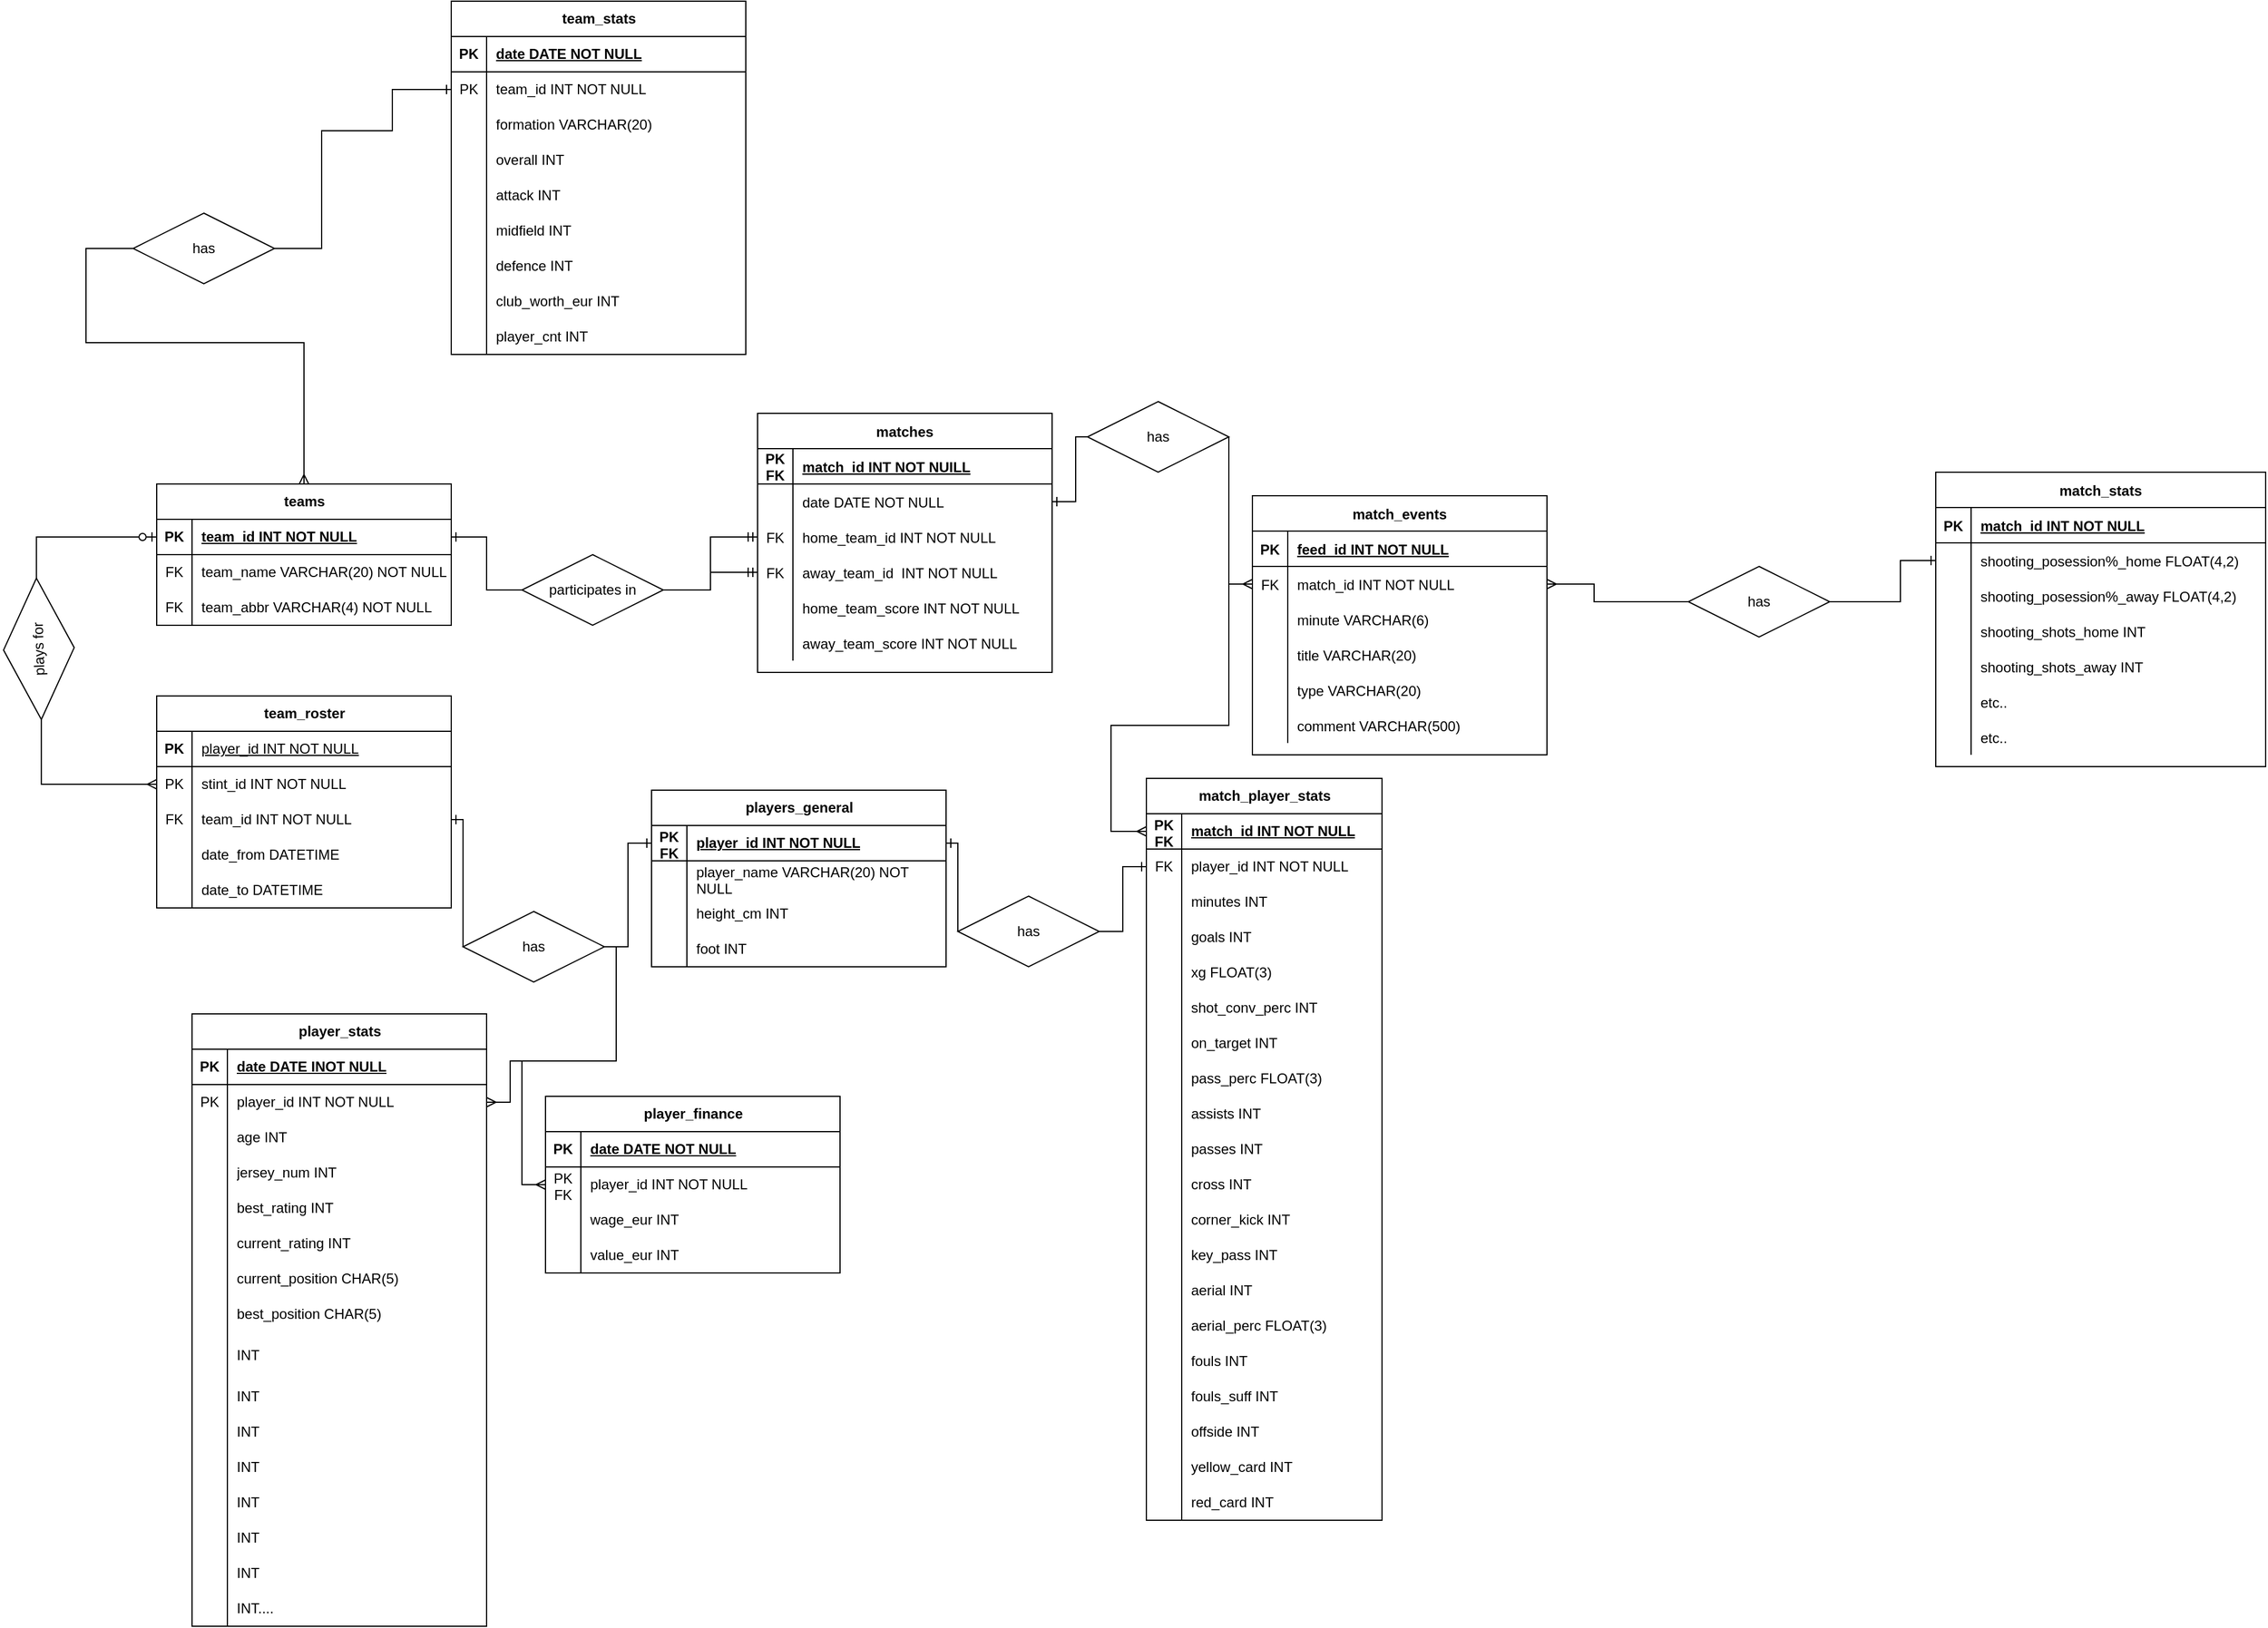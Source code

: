 <mxfile version="28.2.3">
  <diagram id="R2lEEEUBdFMjLlhIrx00" name="Page-1">
    <mxGraphModel dx="2489" dy="844" grid="1" gridSize="10" guides="1" tooltips="1" connect="1" arrows="1" fold="1" page="1" pageScale="1" pageWidth="850" pageHeight="1100" math="0" shadow="0" extFonts="Permanent Marker^https://fonts.googleapis.com/css?family=Permanent+Marker">
      <root>
        <mxCell id="0" />
        <mxCell id="1" parent="0" />
        <mxCell id="C-vyLk0tnHw3VtMMgP7b-23" value="matches" style="shape=table;startSize=30;container=1;collapsible=1;childLayout=tableLayout;fixedRows=1;rowLines=0;fontStyle=1;align=center;resizeLast=1;" parent="1" vertex="1">
          <mxGeometry x="250" y="520" width="250" height="220" as="geometry" />
        </mxCell>
        <mxCell id="C-vyLk0tnHw3VtMMgP7b-24" value="" style="shape=partialRectangle;collapsible=0;dropTarget=0;pointerEvents=0;fillColor=none;points=[[0,0.5],[1,0.5]];portConstraint=eastwest;top=0;left=0;right=0;bottom=1;" parent="C-vyLk0tnHw3VtMMgP7b-23" vertex="1">
          <mxGeometry y="30" width="250" height="30" as="geometry" />
        </mxCell>
        <mxCell id="C-vyLk0tnHw3VtMMgP7b-25" value="PK&#xa;FK" style="shape=partialRectangle;overflow=hidden;connectable=0;fillColor=none;top=0;left=0;bottom=0;right=0;fontStyle=1;" parent="C-vyLk0tnHw3VtMMgP7b-24" vertex="1">
          <mxGeometry width="30" height="30" as="geometry">
            <mxRectangle width="30" height="30" as="alternateBounds" />
          </mxGeometry>
        </mxCell>
        <mxCell id="C-vyLk0tnHw3VtMMgP7b-26" value="match_id INT NOT NUILL" style="shape=partialRectangle;overflow=hidden;connectable=0;fillColor=none;top=0;left=0;bottom=0;right=0;align=left;spacingLeft=6;fontStyle=5;" parent="C-vyLk0tnHw3VtMMgP7b-24" vertex="1">
          <mxGeometry x="30" width="220" height="30" as="geometry">
            <mxRectangle width="220" height="30" as="alternateBounds" />
          </mxGeometry>
        </mxCell>
        <mxCell id="C-vyLk0tnHw3VtMMgP7b-27" value="" style="shape=partialRectangle;collapsible=0;dropTarget=0;pointerEvents=0;fillColor=none;points=[[0,0.5],[1,0.5]];portConstraint=eastwest;top=0;left=0;right=0;bottom=0;" parent="C-vyLk0tnHw3VtMMgP7b-23" vertex="1">
          <mxGeometry y="60" width="250" height="30" as="geometry" />
        </mxCell>
        <mxCell id="C-vyLk0tnHw3VtMMgP7b-28" value="" style="shape=partialRectangle;overflow=hidden;connectable=0;fillColor=none;top=0;left=0;bottom=0;right=0;" parent="C-vyLk0tnHw3VtMMgP7b-27" vertex="1">
          <mxGeometry width="30" height="30" as="geometry">
            <mxRectangle width="30" height="30" as="alternateBounds" />
          </mxGeometry>
        </mxCell>
        <mxCell id="C-vyLk0tnHw3VtMMgP7b-29" value="date DATE NOT NULL" style="shape=partialRectangle;overflow=hidden;connectable=0;fillColor=none;top=0;left=0;bottom=0;right=0;align=left;spacingLeft=6;" parent="C-vyLk0tnHw3VtMMgP7b-27" vertex="1">
          <mxGeometry x="30" width="220" height="30" as="geometry">
            <mxRectangle width="220" height="30" as="alternateBounds" />
          </mxGeometry>
        </mxCell>
        <mxCell id="sTCgbqHDeJr6B5uLRHu4-11" style="shape=partialRectangle;collapsible=0;dropTarget=0;pointerEvents=0;fillColor=none;points=[[0,0.5],[1,0.5]];portConstraint=eastwest;top=0;left=0;right=0;bottom=0;" parent="C-vyLk0tnHw3VtMMgP7b-23" vertex="1">
          <mxGeometry y="90" width="250" height="30" as="geometry" />
        </mxCell>
        <mxCell id="sTCgbqHDeJr6B5uLRHu4-12" value="FK" style="shape=partialRectangle;overflow=hidden;connectable=0;fillColor=none;top=0;left=0;bottom=0;right=0;" parent="sTCgbqHDeJr6B5uLRHu4-11" vertex="1">
          <mxGeometry width="30" height="30" as="geometry">
            <mxRectangle width="30" height="30" as="alternateBounds" />
          </mxGeometry>
        </mxCell>
        <mxCell id="sTCgbqHDeJr6B5uLRHu4-13" value="home_team_id INT NOT NULL" style="shape=partialRectangle;overflow=hidden;connectable=0;fillColor=none;top=0;left=0;bottom=0;right=0;align=left;spacingLeft=6;" parent="sTCgbqHDeJr6B5uLRHu4-11" vertex="1">
          <mxGeometry x="30" width="220" height="30" as="geometry">
            <mxRectangle width="220" height="30" as="alternateBounds" />
          </mxGeometry>
        </mxCell>
        <mxCell id="sTCgbqHDeJr6B5uLRHu4-20" style="shape=partialRectangle;collapsible=0;dropTarget=0;pointerEvents=0;fillColor=none;points=[[0,0.5],[1,0.5]];portConstraint=eastwest;top=0;left=0;right=0;bottom=0;" parent="C-vyLk0tnHw3VtMMgP7b-23" vertex="1">
          <mxGeometry y="120" width="250" height="30" as="geometry" />
        </mxCell>
        <mxCell id="sTCgbqHDeJr6B5uLRHu4-21" value="FK" style="shape=partialRectangle;overflow=hidden;connectable=0;fillColor=none;top=0;left=0;bottom=0;right=0;" parent="sTCgbqHDeJr6B5uLRHu4-20" vertex="1">
          <mxGeometry width="30" height="30" as="geometry">
            <mxRectangle width="30" height="30" as="alternateBounds" />
          </mxGeometry>
        </mxCell>
        <mxCell id="sTCgbqHDeJr6B5uLRHu4-22" value="away_team_id  INT NOT NULL" style="shape=partialRectangle;overflow=hidden;connectable=0;fillColor=none;top=0;left=0;bottom=0;right=0;align=left;spacingLeft=6;" parent="sTCgbqHDeJr6B5uLRHu4-20" vertex="1">
          <mxGeometry x="30" width="220" height="30" as="geometry">
            <mxRectangle width="220" height="30" as="alternateBounds" />
          </mxGeometry>
        </mxCell>
        <mxCell id="sTCgbqHDeJr6B5uLRHu4-14" style="shape=partialRectangle;collapsible=0;dropTarget=0;pointerEvents=0;fillColor=none;points=[[0,0.5],[1,0.5]];portConstraint=eastwest;top=0;left=0;right=0;bottom=0;" parent="C-vyLk0tnHw3VtMMgP7b-23" vertex="1">
          <mxGeometry y="150" width="250" height="30" as="geometry" />
        </mxCell>
        <mxCell id="sTCgbqHDeJr6B5uLRHu4-15" style="shape=partialRectangle;overflow=hidden;connectable=0;fillColor=none;top=0;left=0;bottom=0;right=0;" parent="sTCgbqHDeJr6B5uLRHu4-14" vertex="1">
          <mxGeometry width="30" height="30" as="geometry">
            <mxRectangle width="30" height="30" as="alternateBounds" />
          </mxGeometry>
        </mxCell>
        <mxCell id="sTCgbqHDeJr6B5uLRHu4-16" value="home_team_score INT NOT NULL" style="shape=partialRectangle;overflow=hidden;connectable=0;fillColor=none;top=0;left=0;bottom=0;right=0;align=left;spacingLeft=6;" parent="sTCgbqHDeJr6B5uLRHu4-14" vertex="1">
          <mxGeometry x="30" width="220" height="30" as="geometry">
            <mxRectangle width="220" height="30" as="alternateBounds" />
          </mxGeometry>
        </mxCell>
        <mxCell id="sTCgbqHDeJr6B5uLRHu4-17" style="shape=partialRectangle;collapsible=0;dropTarget=0;pointerEvents=0;fillColor=none;points=[[0,0.5],[1,0.5]];portConstraint=eastwest;top=0;left=0;right=0;bottom=0;" parent="C-vyLk0tnHw3VtMMgP7b-23" vertex="1">
          <mxGeometry y="180" width="250" height="30" as="geometry" />
        </mxCell>
        <mxCell id="sTCgbqHDeJr6B5uLRHu4-18" style="shape=partialRectangle;overflow=hidden;connectable=0;fillColor=none;top=0;left=0;bottom=0;right=0;" parent="sTCgbqHDeJr6B5uLRHu4-17" vertex="1">
          <mxGeometry width="30" height="30" as="geometry">
            <mxRectangle width="30" height="30" as="alternateBounds" />
          </mxGeometry>
        </mxCell>
        <mxCell id="sTCgbqHDeJr6B5uLRHu4-19" value="away_team_score INT NOT NULL" style="shape=partialRectangle;overflow=hidden;connectable=0;fillColor=none;top=0;left=0;bottom=0;right=0;align=left;spacingLeft=6;" parent="sTCgbqHDeJr6B5uLRHu4-17" vertex="1">
          <mxGeometry x="30" width="220" height="30" as="geometry">
            <mxRectangle width="220" height="30" as="alternateBounds" />
          </mxGeometry>
        </mxCell>
        <mxCell id="sTCgbqHDeJr6B5uLRHu4-29" value="teams" style="shape=table;startSize=30;container=1;collapsible=1;childLayout=tableLayout;fixedRows=1;rowLines=0;fontStyle=1;align=center;resizeLast=1;html=1;" parent="1" vertex="1">
          <mxGeometry x="-260" y="580" width="250" height="120" as="geometry" />
        </mxCell>
        <mxCell id="sTCgbqHDeJr6B5uLRHu4-30" value="" style="shape=tableRow;horizontal=0;startSize=0;swimlaneHead=0;swimlaneBody=0;fillColor=none;collapsible=0;dropTarget=0;points=[[0,0.5],[1,0.5]];portConstraint=eastwest;top=0;left=0;right=0;bottom=1;" parent="sTCgbqHDeJr6B5uLRHu4-29" vertex="1">
          <mxGeometry y="30" width="250" height="30" as="geometry" />
        </mxCell>
        <mxCell id="sTCgbqHDeJr6B5uLRHu4-31" value="PK" style="shape=partialRectangle;connectable=0;fillColor=none;top=0;left=0;bottom=0;right=0;fontStyle=1;overflow=hidden;whiteSpace=wrap;html=1;" parent="sTCgbqHDeJr6B5uLRHu4-30" vertex="1">
          <mxGeometry width="30" height="30" as="geometry">
            <mxRectangle width="30" height="30" as="alternateBounds" />
          </mxGeometry>
        </mxCell>
        <mxCell id="sTCgbqHDeJr6B5uLRHu4-32" value="team_id INT NOT NULL" style="shape=partialRectangle;connectable=0;fillColor=none;top=0;left=0;bottom=0;right=0;align=left;spacingLeft=6;fontStyle=5;overflow=hidden;whiteSpace=wrap;html=1;" parent="sTCgbqHDeJr6B5uLRHu4-30" vertex="1">
          <mxGeometry x="30" width="220" height="30" as="geometry">
            <mxRectangle width="220" height="30" as="alternateBounds" />
          </mxGeometry>
        </mxCell>
        <mxCell id="sTCgbqHDeJr6B5uLRHu4-64" value="" style="shape=tableRow;horizontal=0;startSize=0;swimlaneHead=0;swimlaneBody=0;fillColor=none;collapsible=0;dropTarget=0;points=[[0,0.5],[1,0.5]];portConstraint=eastwest;top=0;left=0;right=0;bottom=0;" parent="sTCgbqHDeJr6B5uLRHu4-29" vertex="1">
          <mxGeometry y="60" width="250" height="30" as="geometry" />
        </mxCell>
        <mxCell id="sTCgbqHDeJr6B5uLRHu4-65" value="FK" style="shape=partialRectangle;connectable=0;fillColor=none;top=0;left=0;bottom=0;right=0;editable=1;overflow=hidden;whiteSpace=wrap;html=1;" parent="sTCgbqHDeJr6B5uLRHu4-64" vertex="1">
          <mxGeometry width="30" height="30" as="geometry">
            <mxRectangle width="30" height="30" as="alternateBounds" />
          </mxGeometry>
        </mxCell>
        <mxCell id="sTCgbqHDeJr6B5uLRHu4-66" value="team_name VARCHAR(20) NOT NULL" style="shape=partialRectangle;connectable=0;fillColor=none;top=0;left=0;bottom=0;right=0;align=left;spacingLeft=6;overflow=hidden;whiteSpace=wrap;html=1;" parent="sTCgbqHDeJr6B5uLRHu4-64" vertex="1">
          <mxGeometry x="30" width="220" height="30" as="geometry">
            <mxRectangle width="220" height="30" as="alternateBounds" />
          </mxGeometry>
        </mxCell>
        <mxCell id="sTCgbqHDeJr6B5uLRHu4-36" value="" style="shape=tableRow;horizontal=0;startSize=0;swimlaneHead=0;swimlaneBody=0;fillColor=none;collapsible=0;dropTarget=0;points=[[0,0.5],[1,0.5]];portConstraint=eastwest;top=0;left=0;right=0;bottom=0;" parent="sTCgbqHDeJr6B5uLRHu4-29" vertex="1">
          <mxGeometry y="90" width="250" height="30" as="geometry" />
        </mxCell>
        <mxCell id="sTCgbqHDeJr6B5uLRHu4-37" value="FK" style="shape=partialRectangle;connectable=0;fillColor=none;top=0;left=0;bottom=0;right=0;editable=1;overflow=hidden;whiteSpace=wrap;html=1;" parent="sTCgbqHDeJr6B5uLRHu4-36" vertex="1">
          <mxGeometry width="30" height="30" as="geometry">
            <mxRectangle width="30" height="30" as="alternateBounds" />
          </mxGeometry>
        </mxCell>
        <mxCell id="sTCgbqHDeJr6B5uLRHu4-38" value="team_abbr VARCHAR(4) NOT NULL" style="shape=partialRectangle;connectable=0;fillColor=none;top=0;left=0;bottom=0;right=0;align=left;spacingLeft=6;overflow=hidden;whiteSpace=wrap;html=1;" parent="sTCgbqHDeJr6B5uLRHu4-36" vertex="1">
          <mxGeometry x="30" width="220" height="30" as="geometry">
            <mxRectangle width="220" height="30" as="alternateBounds" />
          </mxGeometry>
        </mxCell>
        <mxCell id="sTCgbqHDeJr6B5uLRHu4-67" value="team_roster" style="shape=table;startSize=30;container=1;collapsible=1;childLayout=tableLayout;fixedRows=1;rowLines=0;fontStyle=1;align=center;resizeLast=1;html=1;" parent="1" vertex="1">
          <mxGeometry x="-260" y="760" width="250" height="180" as="geometry" />
        </mxCell>
        <mxCell id="sTCgbqHDeJr6B5uLRHu4-68" value="" style="shape=tableRow;horizontal=0;startSize=0;swimlaneHead=0;swimlaneBody=0;fillColor=none;collapsible=0;dropTarget=0;points=[[0,0.5],[1,0.5]];portConstraint=eastwest;top=0;left=0;right=0;bottom=1;" parent="sTCgbqHDeJr6B5uLRHu4-67" vertex="1">
          <mxGeometry y="30" width="250" height="30" as="geometry" />
        </mxCell>
        <mxCell id="sTCgbqHDeJr6B5uLRHu4-69" value="PK" style="shape=partialRectangle;connectable=0;fillColor=none;top=0;left=0;bottom=0;right=0;fontStyle=1;overflow=hidden;whiteSpace=wrap;html=1;" parent="sTCgbqHDeJr6B5uLRHu4-68" vertex="1">
          <mxGeometry width="30" height="30" as="geometry">
            <mxRectangle width="30" height="30" as="alternateBounds" />
          </mxGeometry>
        </mxCell>
        <mxCell id="sTCgbqHDeJr6B5uLRHu4-70" value="&lt;span style=&quot;font-weight: 400;&quot;&gt;player_id INT NOT NULL&lt;/span&gt;" style="shape=partialRectangle;connectable=0;fillColor=none;top=0;left=0;bottom=0;right=0;align=left;spacingLeft=6;fontStyle=5;overflow=hidden;whiteSpace=wrap;html=1;" parent="sTCgbqHDeJr6B5uLRHu4-68" vertex="1">
          <mxGeometry x="30" width="220" height="30" as="geometry">
            <mxRectangle width="220" height="30" as="alternateBounds" />
          </mxGeometry>
        </mxCell>
        <mxCell id="sTCgbqHDeJr6B5uLRHu4-71" value="" style="shape=tableRow;horizontal=0;startSize=0;swimlaneHead=0;swimlaneBody=0;fillColor=none;collapsible=0;dropTarget=0;points=[[0,0.5],[1,0.5]];portConstraint=eastwest;top=0;left=0;right=0;bottom=0;" parent="sTCgbqHDeJr6B5uLRHu4-67" vertex="1">
          <mxGeometry y="60" width="250" height="30" as="geometry" />
        </mxCell>
        <mxCell id="sTCgbqHDeJr6B5uLRHu4-72" value="PK" style="shape=partialRectangle;connectable=0;fillColor=none;top=0;left=0;bottom=0;right=0;editable=1;overflow=hidden;whiteSpace=wrap;html=1;" parent="sTCgbqHDeJr6B5uLRHu4-71" vertex="1">
          <mxGeometry width="30" height="30" as="geometry">
            <mxRectangle width="30" height="30" as="alternateBounds" />
          </mxGeometry>
        </mxCell>
        <mxCell id="sTCgbqHDeJr6B5uLRHu4-73" value="stint_id INT NOT NULL" style="shape=partialRectangle;connectable=0;fillColor=none;top=0;left=0;bottom=0;right=0;align=left;spacingLeft=6;overflow=hidden;whiteSpace=wrap;html=1;" parent="sTCgbqHDeJr6B5uLRHu4-71" vertex="1">
          <mxGeometry x="30" width="220" height="30" as="geometry">
            <mxRectangle width="220" height="30" as="alternateBounds" />
          </mxGeometry>
        </mxCell>
        <mxCell id="sTCgbqHDeJr6B5uLRHu4-74" value="" style="shape=tableRow;horizontal=0;startSize=0;swimlaneHead=0;swimlaneBody=0;fillColor=none;collapsible=0;dropTarget=0;points=[[0,0.5],[1,0.5]];portConstraint=eastwest;top=0;left=0;right=0;bottom=0;" parent="sTCgbqHDeJr6B5uLRHu4-67" vertex="1">
          <mxGeometry y="90" width="250" height="30" as="geometry" />
        </mxCell>
        <mxCell id="sTCgbqHDeJr6B5uLRHu4-75" value="FK" style="shape=partialRectangle;connectable=0;fillColor=none;top=0;left=0;bottom=0;right=0;editable=1;overflow=hidden;whiteSpace=wrap;html=1;" parent="sTCgbqHDeJr6B5uLRHu4-74" vertex="1">
          <mxGeometry width="30" height="30" as="geometry">
            <mxRectangle width="30" height="30" as="alternateBounds" />
          </mxGeometry>
        </mxCell>
        <mxCell id="sTCgbqHDeJr6B5uLRHu4-76" value="team_id INT NOT NULL" style="shape=partialRectangle;connectable=0;fillColor=none;top=0;left=0;bottom=0;right=0;align=left;spacingLeft=6;overflow=hidden;whiteSpace=wrap;html=1;" parent="sTCgbqHDeJr6B5uLRHu4-74" vertex="1">
          <mxGeometry x="30" width="220" height="30" as="geometry">
            <mxRectangle width="220" height="30" as="alternateBounds" />
          </mxGeometry>
        </mxCell>
        <mxCell id="sTCgbqHDeJr6B5uLRHu4-82" style="shape=tableRow;horizontal=0;startSize=0;swimlaneHead=0;swimlaneBody=0;fillColor=none;collapsible=0;dropTarget=0;points=[[0,0.5],[1,0.5]];portConstraint=eastwest;top=0;left=0;right=0;bottom=0;" parent="sTCgbqHDeJr6B5uLRHu4-67" vertex="1">
          <mxGeometry y="120" width="250" height="30" as="geometry" />
        </mxCell>
        <mxCell id="sTCgbqHDeJr6B5uLRHu4-83" style="shape=partialRectangle;connectable=0;fillColor=none;top=0;left=0;bottom=0;right=0;editable=1;overflow=hidden;whiteSpace=wrap;html=1;" parent="sTCgbqHDeJr6B5uLRHu4-82" vertex="1">
          <mxGeometry width="30" height="30" as="geometry">
            <mxRectangle width="30" height="30" as="alternateBounds" />
          </mxGeometry>
        </mxCell>
        <mxCell id="sTCgbqHDeJr6B5uLRHu4-84" value="date_from DATETIME" style="shape=partialRectangle;connectable=0;fillColor=none;top=0;left=0;bottom=0;right=0;align=left;spacingLeft=6;overflow=hidden;whiteSpace=wrap;html=1;" parent="sTCgbqHDeJr6B5uLRHu4-82" vertex="1">
          <mxGeometry x="30" width="220" height="30" as="geometry">
            <mxRectangle width="220" height="30" as="alternateBounds" />
          </mxGeometry>
        </mxCell>
        <mxCell id="sTCgbqHDeJr6B5uLRHu4-85" style="shape=tableRow;horizontal=0;startSize=0;swimlaneHead=0;swimlaneBody=0;fillColor=none;collapsible=0;dropTarget=0;points=[[0,0.5],[1,0.5]];portConstraint=eastwest;top=0;left=0;right=0;bottom=0;" parent="sTCgbqHDeJr6B5uLRHu4-67" vertex="1">
          <mxGeometry y="150" width="250" height="30" as="geometry" />
        </mxCell>
        <mxCell id="sTCgbqHDeJr6B5uLRHu4-86" style="shape=partialRectangle;connectable=0;fillColor=none;top=0;left=0;bottom=0;right=0;editable=1;overflow=hidden;whiteSpace=wrap;html=1;" parent="sTCgbqHDeJr6B5uLRHu4-85" vertex="1">
          <mxGeometry width="30" height="30" as="geometry">
            <mxRectangle width="30" height="30" as="alternateBounds" />
          </mxGeometry>
        </mxCell>
        <mxCell id="sTCgbqHDeJr6B5uLRHu4-87" value="date_to DATETIME" style="shape=partialRectangle;connectable=0;fillColor=none;top=0;left=0;bottom=0;right=0;align=left;spacingLeft=6;overflow=hidden;whiteSpace=wrap;html=1;" parent="sTCgbqHDeJr6B5uLRHu4-85" vertex="1">
          <mxGeometry x="30" width="220" height="30" as="geometry">
            <mxRectangle width="220" height="30" as="alternateBounds" />
          </mxGeometry>
        </mxCell>
        <mxCell id="sTCgbqHDeJr6B5uLRHu4-115" value="players_general" style="shape=table;startSize=30;container=1;collapsible=1;childLayout=tableLayout;fixedRows=1;rowLines=0;fontStyle=1;align=center;resizeLast=1;html=1;" parent="1" vertex="1">
          <mxGeometry x="160" y="840" width="250" height="150" as="geometry" />
        </mxCell>
        <mxCell id="sTCgbqHDeJr6B5uLRHu4-116" value="" style="shape=tableRow;horizontal=0;startSize=0;swimlaneHead=0;swimlaneBody=0;fillColor=none;collapsible=0;dropTarget=0;points=[[0,0.5],[1,0.5]];portConstraint=eastwest;top=0;left=0;right=0;bottom=1;" parent="sTCgbqHDeJr6B5uLRHu4-115" vertex="1">
          <mxGeometry y="30" width="250" height="30" as="geometry" />
        </mxCell>
        <mxCell id="sTCgbqHDeJr6B5uLRHu4-117" value="PK&lt;div&gt;FK&lt;/div&gt;" style="shape=partialRectangle;connectable=0;fillColor=none;top=0;left=0;bottom=0;right=0;fontStyle=1;overflow=hidden;whiteSpace=wrap;html=1;" parent="sTCgbqHDeJr6B5uLRHu4-116" vertex="1">
          <mxGeometry width="30" height="30" as="geometry">
            <mxRectangle width="30" height="30" as="alternateBounds" />
          </mxGeometry>
        </mxCell>
        <mxCell id="sTCgbqHDeJr6B5uLRHu4-118" value="player_id INT NOT NULL" style="shape=partialRectangle;connectable=0;fillColor=none;top=0;left=0;bottom=0;right=0;align=left;spacingLeft=6;fontStyle=5;overflow=hidden;whiteSpace=wrap;html=1;" parent="sTCgbqHDeJr6B5uLRHu4-116" vertex="1">
          <mxGeometry x="30" width="220" height="30" as="geometry">
            <mxRectangle width="220" height="30" as="alternateBounds" />
          </mxGeometry>
        </mxCell>
        <mxCell id="sTCgbqHDeJr6B5uLRHu4-119" value="" style="shape=tableRow;horizontal=0;startSize=0;swimlaneHead=0;swimlaneBody=0;fillColor=none;collapsible=0;dropTarget=0;points=[[0,0.5],[1,0.5]];portConstraint=eastwest;top=0;left=0;right=0;bottom=0;" parent="sTCgbqHDeJr6B5uLRHu4-115" vertex="1">
          <mxGeometry y="60" width="250" height="30" as="geometry" />
        </mxCell>
        <mxCell id="sTCgbqHDeJr6B5uLRHu4-120" value="" style="shape=partialRectangle;connectable=0;fillColor=none;top=0;left=0;bottom=0;right=0;editable=1;overflow=hidden;whiteSpace=wrap;html=1;" parent="sTCgbqHDeJr6B5uLRHu4-119" vertex="1">
          <mxGeometry width="30" height="30" as="geometry">
            <mxRectangle width="30" height="30" as="alternateBounds" />
          </mxGeometry>
        </mxCell>
        <mxCell id="sTCgbqHDeJr6B5uLRHu4-121" value="player_name VARCHAR(20) NOT NULL" style="shape=partialRectangle;connectable=0;fillColor=none;top=0;left=0;bottom=0;right=0;align=left;spacingLeft=6;overflow=hidden;whiteSpace=wrap;html=1;" parent="sTCgbqHDeJr6B5uLRHu4-119" vertex="1">
          <mxGeometry x="30" width="220" height="30" as="geometry">
            <mxRectangle width="220" height="30" as="alternateBounds" />
          </mxGeometry>
        </mxCell>
        <mxCell id="sTCgbqHDeJr6B5uLRHu4-204" value="" style="shape=tableRow;horizontal=0;startSize=0;swimlaneHead=0;swimlaneBody=0;fillColor=none;collapsible=0;dropTarget=0;points=[[0,0.5],[1,0.5]];portConstraint=eastwest;top=0;left=0;right=0;bottom=0;" parent="sTCgbqHDeJr6B5uLRHu4-115" vertex="1">
          <mxGeometry y="90" width="250" height="30" as="geometry" />
        </mxCell>
        <mxCell id="sTCgbqHDeJr6B5uLRHu4-205" value="" style="shape=partialRectangle;connectable=0;fillColor=none;top=0;left=0;bottom=0;right=0;editable=1;overflow=hidden;whiteSpace=wrap;html=1;" parent="sTCgbqHDeJr6B5uLRHu4-204" vertex="1">
          <mxGeometry width="30" height="30" as="geometry">
            <mxRectangle width="30" height="30" as="alternateBounds" />
          </mxGeometry>
        </mxCell>
        <mxCell id="sTCgbqHDeJr6B5uLRHu4-206" value="height_cm INT" style="shape=partialRectangle;connectable=0;fillColor=none;top=0;left=0;bottom=0;right=0;align=left;spacingLeft=6;overflow=hidden;whiteSpace=wrap;html=1;" parent="sTCgbqHDeJr6B5uLRHu4-204" vertex="1">
          <mxGeometry x="30" width="220" height="30" as="geometry">
            <mxRectangle width="220" height="30" as="alternateBounds" />
          </mxGeometry>
        </mxCell>
        <mxCell id="sTCgbqHDeJr6B5uLRHu4-130" style="shape=tableRow;horizontal=0;startSize=0;swimlaneHead=0;swimlaneBody=0;fillColor=none;collapsible=0;dropTarget=0;points=[[0,0.5],[1,0.5]];portConstraint=eastwest;top=0;left=0;right=0;bottom=0;" parent="sTCgbqHDeJr6B5uLRHu4-115" vertex="1">
          <mxGeometry y="120" width="250" height="30" as="geometry" />
        </mxCell>
        <mxCell id="sTCgbqHDeJr6B5uLRHu4-131" style="shape=partialRectangle;connectable=0;fillColor=none;top=0;left=0;bottom=0;right=0;editable=1;overflow=hidden;whiteSpace=wrap;html=1;" parent="sTCgbqHDeJr6B5uLRHu4-130" vertex="1">
          <mxGeometry width="30" height="30" as="geometry">
            <mxRectangle width="30" height="30" as="alternateBounds" />
          </mxGeometry>
        </mxCell>
        <mxCell id="sTCgbqHDeJr6B5uLRHu4-132" value="foot INT" style="shape=partialRectangle;connectable=0;fillColor=none;top=0;left=0;bottom=0;right=0;align=left;spacingLeft=6;overflow=hidden;whiteSpace=wrap;html=1;" parent="sTCgbqHDeJr6B5uLRHu4-130" vertex="1">
          <mxGeometry x="30" width="220" height="30" as="geometry">
            <mxRectangle width="220" height="30" as="alternateBounds" />
          </mxGeometry>
        </mxCell>
        <mxCell id="sTCgbqHDeJr6B5uLRHu4-143" value="player_stats" style="shape=table;startSize=30;container=1;collapsible=1;childLayout=tableLayout;fixedRows=1;rowLines=0;fontStyle=1;align=center;resizeLast=1;html=1;" parent="1" vertex="1">
          <mxGeometry x="-230" y="1030" width="250" height="520" as="geometry" />
        </mxCell>
        <mxCell id="sTCgbqHDeJr6B5uLRHu4-144" value="" style="shape=tableRow;horizontal=0;startSize=0;swimlaneHead=0;swimlaneBody=0;fillColor=none;collapsible=0;dropTarget=0;points=[[0,0.5],[1,0.5]];portConstraint=eastwest;top=0;left=0;right=0;bottom=1;" parent="sTCgbqHDeJr6B5uLRHu4-143" vertex="1">
          <mxGeometry y="30" width="250" height="30" as="geometry" />
        </mxCell>
        <mxCell id="sTCgbqHDeJr6B5uLRHu4-145" value="PK" style="shape=partialRectangle;connectable=0;fillColor=none;top=0;left=0;bottom=0;right=0;fontStyle=1;overflow=hidden;whiteSpace=wrap;html=1;" parent="sTCgbqHDeJr6B5uLRHu4-144" vertex="1">
          <mxGeometry width="30" height="30" as="geometry">
            <mxRectangle width="30" height="30" as="alternateBounds" />
          </mxGeometry>
        </mxCell>
        <mxCell id="sTCgbqHDeJr6B5uLRHu4-146" value="date DATE INOT NULL" style="shape=partialRectangle;connectable=0;fillColor=none;top=0;left=0;bottom=0;right=0;align=left;spacingLeft=6;fontStyle=5;overflow=hidden;whiteSpace=wrap;html=1;" parent="sTCgbqHDeJr6B5uLRHu4-144" vertex="1">
          <mxGeometry x="30" width="220" height="30" as="geometry">
            <mxRectangle width="220" height="30" as="alternateBounds" />
          </mxGeometry>
        </mxCell>
        <mxCell id="sTCgbqHDeJr6B5uLRHu4-172" style="shape=tableRow;horizontal=0;startSize=0;swimlaneHead=0;swimlaneBody=0;fillColor=none;collapsible=0;dropTarget=0;points=[[0,0.5],[1,0.5]];portConstraint=eastwest;top=0;left=0;right=0;bottom=0;" parent="sTCgbqHDeJr6B5uLRHu4-143" vertex="1">
          <mxGeometry y="60" width="250" height="30" as="geometry" />
        </mxCell>
        <mxCell id="sTCgbqHDeJr6B5uLRHu4-173" value="PK" style="shape=partialRectangle;connectable=0;fillColor=none;top=0;left=0;bottom=0;right=0;editable=1;overflow=hidden;whiteSpace=wrap;html=1;" parent="sTCgbqHDeJr6B5uLRHu4-172" vertex="1">
          <mxGeometry width="30" height="30" as="geometry">
            <mxRectangle width="30" height="30" as="alternateBounds" />
          </mxGeometry>
        </mxCell>
        <mxCell id="sTCgbqHDeJr6B5uLRHu4-174" value="player_id INT NOT NULL" style="shape=partialRectangle;connectable=0;fillColor=none;top=0;left=0;bottom=0;right=0;align=left;spacingLeft=6;overflow=hidden;whiteSpace=wrap;html=1;" parent="sTCgbqHDeJr6B5uLRHu4-172" vertex="1">
          <mxGeometry x="30" width="220" height="30" as="geometry">
            <mxRectangle width="220" height="30" as="alternateBounds" />
          </mxGeometry>
        </mxCell>
        <mxCell id="sTCgbqHDeJr6B5uLRHu4-147" value="" style="shape=tableRow;horizontal=0;startSize=0;swimlaneHead=0;swimlaneBody=0;fillColor=none;collapsible=0;dropTarget=0;points=[[0,0.5],[1,0.5]];portConstraint=eastwest;top=0;left=0;right=0;bottom=0;" parent="sTCgbqHDeJr6B5uLRHu4-143" vertex="1">
          <mxGeometry y="90" width="250" height="30" as="geometry" />
        </mxCell>
        <mxCell id="sTCgbqHDeJr6B5uLRHu4-148" value="" style="shape=partialRectangle;connectable=0;fillColor=none;top=0;left=0;bottom=0;right=0;editable=1;overflow=hidden;whiteSpace=wrap;html=1;" parent="sTCgbqHDeJr6B5uLRHu4-147" vertex="1">
          <mxGeometry width="30" height="30" as="geometry">
            <mxRectangle width="30" height="30" as="alternateBounds" />
          </mxGeometry>
        </mxCell>
        <mxCell id="sTCgbqHDeJr6B5uLRHu4-149" value="age INT" style="shape=partialRectangle;connectable=0;fillColor=none;top=0;left=0;bottom=0;right=0;align=left;spacingLeft=6;overflow=hidden;whiteSpace=wrap;html=1;" parent="sTCgbqHDeJr6B5uLRHu4-147" vertex="1">
          <mxGeometry x="30" width="220" height="30" as="geometry">
            <mxRectangle width="220" height="30" as="alternateBounds" />
          </mxGeometry>
        </mxCell>
        <mxCell id="sTCgbqHDeJr6B5uLRHu4-153" style="shape=tableRow;horizontal=0;startSize=0;swimlaneHead=0;swimlaneBody=0;fillColor=none;collapsible=0;dropTarget=0;points=[[0,0.5],[1,0.5]];portConstraint=eastwest;top=0;left=0;right=0;bottom=0;" parent="sTCgbqHDeJr6B5uLRHu4-143" vertex="1">
          <mxGeometry y="120" width="250" height="30" as="geometry" />
        </mxCell>
        <mxCell id="sTCgbqHDeJr6B5uLRHu4-154" style="shape=partialRectangle;connectable=0;fillColor=none;top=0;left=0;bottom=0;right=0;editable=1;overflow=hidden;whiteSpace=wrap;html=1;" parent="sTCgbqHDeJr6B5uLRHu4-153" vertex="1">
          <mxGeometry width="30" height="30" as="geometry">
            <mxRectangle width="30" height="30" as="alternateBounds" />
          </mxGeometry>
        </mxCell>
        <mxCell id="sTCgbqHDeJr6B5uLRHu4-155" value="jersey_num INT" style="shape=partialRectangle;connectable=0;fillColor=none;top=0;left=0;bottom=0;right=0;align=left;spacingLeft=6;overflow=hidden;whiteSpace=wrap;html=1;" parent="sTCgbqHDeJr6B5uLRHu4-153" vertex="1">
          <mxGeometry x="30" width="220" height="30" as="geometry">
            <mxRectangle width="220" height="30" as="alternateBounds" />
          </mxGeometry>
        </mxCell>
        <mxCell id="sTCgbqHDeJr6B5uLRHu4-156" style="shape=tableRow;horizontal=0;startSize=0;swimlaneHead=0;swimlaneBody=0;fillColor=none;collapsible=0;dropTarget=0;points=[[0,0.5],[1,0.5]];portConstraint=eastwest;top=0;left=0;right=0;bottom=0;" parent="sTCgbqHDeJr6B5uLRHu4-143" vertex="1">
          <mxGeometry y="150" width="250" height="30" as="geometry" />
        </mxCell>
        <mxCell id="sTCgbqHDeJr6B5uLRHu4-157" style="shape=partialRectangle;connectable=0;fillColor=none;top=0;left=0;bottom=0;right=0;editable=1;overflow=hidden;whiteSpace=wrap;html=1;" parent="sTCgbqHDeJr6B5uLRHu4-156" vertex="1">
          <mxGeometry width="30" height="30" as="geometry">
            <mxRectangle width="30" height="30" as="alternateBounds" />
          </mxGeometry>
        </mxCell>
        <mxCell id="sTCgbqHDeJr6B5uLRHu4-158" value="best_rating INT" style="shape=partialRectangle;connectable=0;fillColor=none;top=0;left=0;bottom=0;right=0;align=left;spacingLeft=6;overflow=hidden;whiteSpace=wrap;html=1;" parent="sTCgbqHDeJr6B5uLRHu4-156" vertex="1">
          <mxGeometry x="30" width="220" height="30" as="geometry">
            <mxRectangle width="220" height="30" as="alternateBounds" />
          </mxGeometry>
        </mxCell>
        <mxCell id="sTCgbqHDeJr6B5uLRHu4-160" style="shape=tableRow;horizontal=0;startSize=0;swimlaneHead=0;swimlaneBody=0;fillColor=none;collapsible=0;dropTarget=0;points=[[0,0.5],[1,0.5]];portConstraint=eastwest;top=0;left=0;right=0;bottom=0;" parent="sTCgbqHDeJr6B5uLRHu4-143" vertex="1">
          <mxGeometry y="180" width="250" height="30" as="geometry" />
        </mxCell>
        <mxCell id="sTCgbqHDeJr6B5uLRHu4-161" style="shape=partialRectangle;connectable=0;fillColor=none;top=0;left=0;bottom=0;right=0;editable=1;overflow=hidden;whiteSpace=wrap;html=1;" parent="sTCgbqHDeJr6B5uLRHu4-160" vertex="1">
          <mxGeometry width="30" height="30" as="geometry">
            <mxRectangle width="30" height="30" as="alternateBounds" />
          </mxGeometry>
        </mxCell>
        <mxCell id="sTCgbqHDeJr6B5uLRHu4-162" value="current_rating INT" style="shape=partialRectangle;connectable=0;fillColor=none;top=0;left=0;bottom=0;right=0;align=left;spacingLeft=6;overflow=hidden;whiteSpace=wrap;html=1;" parent="sTCgbqHDeJr6B5uLRHu4-160" vertex="1">
          <mxGeometry x="30" width="220" height="30" as="geometry">
            <mxRectangle width="220" height="30" as="alternateBounds" />
          </mxGeometry>
        </mxCell>
        <mxCell id="sTCgbqHDeJr6B5uLRHu4-163" style="shape=tableRow;horizontal=0;startSize=0;swimlaneHead=0;swimlaneBody=0;fillColor=none;collapsible=0;dropTarget=0;points=[[0,0.5],[1,0.5]];portConstraint=eastwest;top=0;left=0;right=0;bottom=0;" parent="sTCgbqHDeJr6B5uLRHu4-143" vertex="1">
          <mxGeometry y="210" width="250" height="30" as="geometry" />
        </mxCell>
        <mxCell id="sTCgbqHDeJr6B5uLRHu4-164" style="shape=partialRectangle;connectable=0;fillColor=none;top=0;left=0;bottom=0;right=0;editable=1;overflow=hidden;whiteSpace=wrap;html=1;" parent="sTCgbqHDeJr6B5uLRHu4-163" vertex="1">
          <mxGeometry width="30" height="30" as="geometry">
            <mxRectangle width="30" height="30" as="alternateBounds" />
          </mxGeometry>
        </mxCell>
        <mxCell id="sTCgbqHDeJr6B5uLRHu4-165" value="current_position CHAR(5)" style="shape=partialRectangle;connectable=0;fillColor=none;top=0;left=0;bottom=0;right=0;align=left;spacingLeft=6;overflow=hidden;whiteSpace=wrap;html=1;" parent="sTCgbqHDeJr6B5uLRHu4-163" vertex="1">
          <mxGeometry x="30" width="220" height="30" as="geometry">
            <mxRectangle width="220" height="30" as="alternateBounds" />
          </mxGeometry>
        </mxCell>
        <mxCell id="sTCgbqHDeJr6B5uLRHu4-166" style="shape=tableRow;horizontal=0;startSize=0;swimlaneHead=0;swimlaneBody=0;fillColor=none;collapsible=0;dropTarget=0;points=[[0,0.5],[1,0.5]];portConstraint=eastwest;top=0;left=0;right=0;bottom=0;" parent="sTCgbqHDeJr6B5uLRHu4-143" vertex="1">
          <mxGeometry y="240" width="250" height="30" as="geometry" />
        </mxCell>
        <mxCell id="sTCgbqHDeJr6B5uLRHu4-167" style="shape=partialRectangle;connectable=0;fillColor=none;top=0;left=0;bottom=0;right=0;editable=1;overflow=hidden;whiteSpace=wrap;html=1;" parent="sTCgbqHDeJr6B5uLRHu4-166" vertex="1">
          <mxGeometry width="30" height="30" as="geometry">
            <mxRectangle width="30" height="30" as="alternateBounds" />
          </mxGeometry>
        </mxCell>
        <mxCell id="sTCgbqHDeJr6B5uLRHu4-168" value="best_position CHAR(5)" style="shape=partialRectangle;connectable=0;fillColor=none;top=0;left=0;bottom=0;right=0;align=left;spacingLeft=6;overflow=hidden;whiteSpace=wrap;html=1;" parent="sTCgbqHDeJr6B5uLRHu4-166" vertex="1">
          <mxGeometry x="30" width="220" height="30" as="geometry">
            <mxRectangle width="220" height="30" as="alternateBounds" />
          </mxGeometry>
        </mxCell>
        <mxCell id="sTCgbqHDeJr6B5uLRHu4-169" style="shape=tableRow;horizontal=0;startSize=0;swimlaneHead=0;swimlaneBody=0;fillColor=none;collapsible=0;dropTarget=0;points=[[0,0.5],[1,0.5]];portConstraint=eastwest;top=0;left=0;right=0;bottom=0;" parent="sTCgbqHDeJr6B5uLRHu4-143" vertex="1">
          <mxGeometry y="270" width="250" height="40" as="geometry" />
        </mxCell>
        <mxCell id="sTCgbqHDeJr6B5uLRHu4-170" style="shape=partialRectangle;connectable=0;fillColor=none;top=0;left=0;bottom=0;right=0;editable=1;overflow=hidden;whiteSpace=wrap;html=1;" parent="sTCgbqHDeJr6B5uLRHu4-169" vertex="1">
          <mxGeometry width="30" height="40" as="geometry">
            <mxRectangle width="30" height="40" as="alternateBounds" />
          </mxGeometry>
        </mxCell>
        <mxCell id="sTCgbqHDeJr6B5uLRHu4-171" value="INT" style="shape=partialRectangle;connectable=0;fillColor=none;top=0;left=0;bottom=0;right=0;align=left;spacingLeft=6;overflow=hidden;whiteSpace=wrap;html=1;" parent="sTCgbqHDeJr6B5uLRHu4-169" vertex="1">
          <mxGeometry x="30" width="220" height="40" as="geometry">
            <mxRectangle width="220" height="40" as="alternateBounds" />
          </mxGeometry>
        </mxCell>
        <mxCell id="sTCgbqHDeJr6B5uLRHu4-176" style="shape=tableRow;horizontal=0;startSize=0;swimlaneHead=0;swimlaneBody=0;fillColor=none;collapsible=0;dropTarget=0;points=[[0,0.5],[1,0.5]];portConstraint=eastwest;top=0;left=0;right=0;bottom=0;" parent="sTCgbqHDeJr6B5uLRHu4-143" vertex="1">
          <mxGeometry y="310" width="250" height="30" as="geometry" />
        </mxCell>
        <mxCell id="sTCgbqHDeJr6B5uLRHu4-177" style="shape=partialRectangle;connectable=0;fillColor=none;top=0;left=0;bottom=0;right=0;editable=1;overflow=hidden;whiteSpace=wrap;html=1;" parent="sTCgbqHDeJr6B5uLRHu4-176" vertex="1">
          <mxGeometry width="30" height="30" as="geometry">
            <mxRectangle width="30" height="30" as="alternateBounds" />
          </mxGeometry>
        </mxCell>
        <mxCell id="sTCgbqHDeJr6B5uLRHu4-178" value="INT" style="shape=partialRectangle;connectable=0;fillColor=none;top=0;left=0;bottom=0;right=0;align=left;spacingLeft=6;overflow=hidden;whiteSpace=wrap;html=1;" parent="sTCgbqHDeJr6B5uLRHu4-176" vertex="1">
          <mxGeometry x="30" width="220" height="30" as="geometry">
            <mxRectangle width="220" height="30" as="alternateBounds" />
          </mxGeometry>
        </mxCell>
        <mxCell id="sTCgbqHDeJr6B5uLRHu4-179" style="shape=tableRow;horizontal=0;startSize=0;swimlaneHead=0;swimlaneBody=0;fillColor=none;collapsible=0;dropTarget=0;points=[[0,0.5],[1,0.5]];portConstraint=eastwest;top=0;left=0;right=0;bottom=0;" parent="sTCgbqHDeJr6B5uLRHu4-143" vertex="1">
          <mxGeometry y="340" width="250" height="30" as="geometry" />
        </mxCell>
        <mxCell id="sTCgbqHDeJr6B5uLRHu4-180" style="shape=partialRectangle;connectable=0;fillColor=none;top=0;left=0;bottom=0;right=0;editable=1;overflow=hidden;whiteSpace=wrap;html=1;" parent="sTCgbqHDeJr6B5uLRHu4-179" vertex="1">
          <mxGeometry width="30" height="30" as="geometry">
            <mxRectangle width="30" height="30" as="alternateBounds" />
          </mxGeometry>
        </mxCell>
        <mxCell id="sTCgbqHDeJr6B5uLRHu4-181" value="INT" style="shape=partialRectangle;connectable=0;fillColor=none;top=0;left=0;bottom=0;right=0;align=left;spacingLeft=6;overflow=hidden;whiteSpace=wrap;html=1;" parent="sTCgbqHDeJr6B5uLRHu4-179" vertex="1">
          <mxGeometry x="30" width="220" height="30" as="geometry">
            <mxRectangle width="220" height="30" as="alternateBounds" />
          </mxGeometry>
        </mxCell>
        <mxCell id="sTCgbqHDeJr6B5uLRHu4-182" style="shape=tableRow;horizontal=0;startSize=0;swimlaneHead=0;swimlaneBody=0;fillColor=none;collapsible=0;dropTarget=0;points=[[0,0.5],[1,0.5]];portConstraint=eastwest;top=0;left=0;right=0;bottom=0;" parent="sTCgbqHDeJr6B5uLRHu4-143" vertex="1">
          <mxGeometry y="370" width="250" height="30" as="geometry" />
        </mxCell>
        <mxCell id="sTCgbqHDeJr6B5uLRHu4-183" style="shape=partialRectangle;connectable=0;fillColor=none;top=0;left=0;bottom=0;right=0;editable=1;overflow=hidden;whiteSpace=wrap;html=1;" parent="sTCgbqHDeJr6B5uLRHu4-182" vertex="1">
          <mxGeometry width="30" height="30" as="geometry">
            <mxRectangle width="30" height="30" as="alternateBounds" />
          </mxGeometry>
        </mxCell>
        <mxCell id="sTCgbqHDeJr6B5uLRHu4-184" value="INT" style="shape=partialRectangle;connectable=0;fillColor=none;top=0;left=0;bottom=0;right=0;align=left;spacingLeft=6;overflow=hidden;whiteSpace=wrap;html=1;" parent="sTCgbqHDeJr6B5uLRHu4-182" vertex="1">
          <mxGeometry x="30" width="220" height="30" as="geometry">
            <mxRectangle width="220" height="30" as="alternateBounds" />
          </mxGeometry>
        </mxCell>
        <mxCell id="sTCgbqHDeJr6B5uLRHu4-185" style="shape=tableRow;horizontal=0;startSize=0;swimlaneHead=0;swimlaneBody=0;fillColor=none;collapsible=0;dropTarget=0;points=[[0,0.5],[1,0.5]];portConstraint=eastwest;top=0;left=0;right=0;bottom=0;" parent="sTCgbqHDeJr6B5uLRHu4-143" vertex="1">
          <mxGeometry y="400" width="250" height="30" as="geometry" />
        </mxCell>
        <mxCell id="sTCgbqHDeJr6B5uLRHu4-186" style="shape=partialRectangle;connectable=0;fillColor=none;top=0;left=0;bottom=0;right=0;editable=1;overflow=hidden;whiteSpace=wrap;html=1;" parent="sTCgbqHDeJr6B5uLRHu4-185" vertex="1">
          <mxGeometry width="30" height="30" as="geometry">
            <mxRectangle width="30" height="30" as="alternateBounds" />
          </mxGeometry>
        </mxCell>
        <mxCell id="sTCgbqHDeJr6B5uLRHu4-187" value="INT" style="shape=partialRectangle;connectable=0;fillColor=none;top=0;left=0;bottom=0;right=0;align=left;spacingLeft=6;overflow=hidden;whiteSpace=wrap;html=1;" parent="sTCgbqHDeJr6B5uLRHu4-185" vertex="1">
          <mxGeometry x="30" width="220" height="30" as="geometry">
            <mxRectangle width="220" height="30" as="alternateBounds" />
          </mxGeometry>
        </mxCell>
        <mxCell id="sTCgbqHDeJr6B5uLRHu4-188" style="shape=tableRow;horizontal=0;startSize=0;swimlaneHead=0;swimlaneBody=0;fillColor=none;collapsible=0;dropTarget=0;points=[[0,0.5],[1,0.5]];portConstraint=eastwest;top=0;left=0;right=0;bottom=0;" parent="sTCgbqHDeJr6B5uLRHu4-143" vertex="1">
          <mxGeometry y="430" width="250" height="30" as="geometry" />
        </mxCell>
        <mxCell id="sTCgbqHDeJr6B5uLRHu4-189" style="shape=partialRectangle;connectable=0;fillColor=none;top=0;left=0;bottom=0;right=0;editable=1;overflow=hidden;whiteSpace=wrap;html=1;" parent="sTCgbqHDeJr6B5uLRHu4-188" vertex="1">
          <mxGeometry width="30" height="30" as="geometry">
            <mxRectangle width="30" height="30" as="alternateBounds" />
          </mxGeometry>
        </mxCell>
        <mxCell id="sTCgbqHDeJr6B5uLRHu4-190" value="INT" style="shape=partialRectangle;connectable=0;fillColor=none;top=0;left=0;bottom=0;right=0;align=left;spacingLeft=6;overflow=hidden;whiteSpace=wrap;html=1;" parent="sTCgbqHDeJr6B5uLRHu4-188" vertex="1">
          <mxGeometry x="30" width="220" height="30" as="geometry">
            <mxRectangle width="220" height="30" as="alternateBounds" />
          </mxGeometry>
        </mxCell>
        <mxCell id="sTCgbqHDeJr6B5uLRHu4-191" style="shape=tableRow;horizontal=0;startSize=0;swimlaneHead=0;swimlaneBody=0;fillColor=none;collapsible=0;dropTarget=0;points=[[0,0.5],[1,0.5]];portConstraint=eastwest;top=0;left=0;right=0;bottom=0;" parent="sTCgbqHDeJr6B5uLRHu4-143" vertex="1">
          <mxGeometry y="460" width="250" height="30" as="geometry" />
        </mxCell>
        <mxCell id="sTCgbqHDeJr6B5uLRHu4-192" style="shape=partialRectangle;connectable=0;fillColor=none;top=0;left=0;bottom=0;right=0;editable=1;overflow=hidden;whiteSpace=wrap;html=1;" parent="sTCgbqHDeJr6B5uLRHu4-191" vertex="1">
          <mxGeometry width="30" height="30" as="geometry">
            <mxRectangle width="30" height="30" as="alternateBounds" />
          </mxGeometry>
        </mxCell>
        <mxCell id="sTCgbqHDeJr6B5uLRHu4-193" value="INT" style="shape=partialRectangle;connectable=0;fillColor=none;top=0;left=0;bottom=0;right=0;align=left;spacingLeft=6;overflow=hidden;whiteSpace=wrap;html=1;" parent="sTCgbqHDeJr6B5uLRHu4-191" vertex="1">
          <mxGeometry x="30" width="220" height="30" as="geometry">
            <mxRectangle width="220" height="30" as="alternateBounds" />
          </mxGeometry>
        </mxCell>
        <mxCell id="sTCgbqHDeJr6B5uLRHu4-194" style="shape=tableRow;horizontal=0;startSize=0;swimlaneHead=0;swimlaneBody=0;fillColor=none;collapsible=0;dropTarget=0;points=[[0,0.5],[1,0.5]];portConstraint=eastwest;top=0;left=0;right=0;bottom=0;" parent="sTCgbqHDeJr6B5uLRHu4-143" vertex="1">
          <mxGeometry y="490" width="250" height="30" as="geometry" />
        </mxCell>
        <mxCell id="sTCgbqHDeJr6B5uLRHu4-195" style="shape=partialRectangle;connectable=0;fillColor=none;top=0;left=0;bottom=0;right=0;editable=1;overflow=hidden;whiteSpace=wrap;html=1;" parent="sTCgbqHDeJr6B5uLRHu4-194" vertex="1">
          <mxGeometry width="30" height="30" as="geometry">
            <mxRectangle width="30" height="30" as="alternateBounds" />
          </mxGeometry>
        </mxCell>
        <mxCell id="sTCgbqHDeJr6B5uLRHu4-196" value="INT...." style="shape=partialRectangle;connectable=0;fillColor=none;top=0;left=0;bottom=0;right=0;align=left;spacingLeft=6;overflow=hidden;whiteSpace=wrap;html=1;" parent="sTCgbqHDeJr6B5uLRHu4-194" vertex="1">
          <mxGeometry x="30" width="220" height="30" as="geometry">
            <mxRectangle width="220" height="30" as="alternateBounds" />
          </mxGeometry>
        </mxCell>
        <mxCell id="sTCgbqHDeJr6B5uLRHu4-207" value="player_finance" style="shape=table;startSize=30;container=1;collapsible=1;childLayout=tableLayout;fixedRows=1;rowLines=0;fontStyle=1;align=center;resizeLast=1;html=1;" parent="1" vertex="1">
          <mxGeometry x="70" y="1100" width="250" height="150" as="geometry" />
        </mxCell>
        <mxCell id="sTCgbqHDeJr6B5uLRHu4-208" value="" style="shape=tableRow;horizontal=0;startSize=0;swimlaneHead=0;swimlaneBody=0;fillColor=none;collapsible=0;dropTarget=0;points=[[0,0.5],[1,0.5]];portConstraint=eastwest;top=0;left=0;right=0;bottom=1;" parent="sTCgbqHDeJr6B5uLRHu4-207" vertex="1">
          <mxGeometry y="30" width="250" height="30" as="geometry" />
        </mxCell>
        <mxCell id="sTCgbqHDeJr6B5uLRHu4-209" value="PK" style="shape=partialRectangle;connectable=0;fillColor=none;top=0;left=0;bottom=0;right=0;fontStyle=1;overflow=hidden;whiteSpace=wrap;html=1;" parent="sTCgbqHDeJr6B5uLRHu4-208" vertex="1">
          <mxGeometry width="30" height="30" as="geometry">
            <mxRectangle width="30" height="30" as="alternateBounds" />
          </mxGeometry>
        </mxCell>
        <mxCell id="sTCgbqHDeJr6B5uLRHu4-210" value="date DATE NOT NULL" style="shape=partialRectangle;connectable=0;fillColor=none;top=0;left=0;bottom=0;right=0;align=left;spacingLeft=6;fontStyle=5;overflow=hidden;whiteSpace=wrap;html=1;" parent="sTCgbqHDeJr6B5uLRHu4-208" vertex="1">
          <mxGeometry x="30" width="220" height="30" as="geometry">
            <mxRectangle width="220" height="30" as="alternateBounds" />
          </mxGeometry>
        </mxCell>
        <mxCell id="sTCgbqHDeJr6B5uLRHu4-211" value="" style="shape=tableRow;horizontal=0;startSize=0;swimlaneHead=0;swimlaneBody=0;fillColor=none;collapsible=0;dropTarget=0;points=[[0,0.5],[1,0.5]];portConstraint=eastwest;top=0;left=0;right=0;bottom=0;" parent="sTCgbqHDeJr6B5uLRHu4-207" vertex="1">
          <mxGeometry y="60" width="250" height="30" as="geometry" />
        </mxCell>
        <mxCell id="sTCgbqHDeJr6B5uLRHu4-212" value="PK&lt;div&gt;FK&lt;/div&gt;" style="shape=partialRectangle;connectable=0;fillColor=none;top=0;left=0;bottom=0;right=0;editable=1;overflow=hidden;whiteSpace=wrap;html=1;" parent="sTCgbqHDeJr6B5uLRHu4-211" vertex="1">
          <mxGeometry width="30" height="30" as="geometry">
            <mxRectangle width="30" height="30" as="alternateBounds" />
          </mxGeometry>
        </mxCell>
        <mxCell id="sTCgbqHDeJr6B5uLRHu4-213" value="player_id INT NOT NULL" style="shape=partialRectangle;connectable=0;fillColor=none;top=0;left=0;bottom=0;right=0;align=left;spacingLeft=6;overflow=hidden;whiteSpace=wrap;html=1;" parent="sTCgbqHDeJr6B5uLRHu4-211" vertex="1">
          <mxGeometry x="30" width="220" height="30" as="geometry">
            <mxRectangle width="220" height="30" as="alternateBounds" />
          </mxGeometry>
        </mxCell>
        <mxCell id="sTCgbqHDeJr6B5uLRHu4-214" value="" style="shape=tableRow;horizontal=0;startSize=0;swimlaneHead=0;swimlaneBody=0;fillColor=none;collapsible=0;dropTarget=0;points=[[0,0.5],[1,0.5]];portConstraint=eastwest;top=0;left=0;right=0;bottom=0;" parent="sTCgbqHDeJr6B5uLRHu4-207" vertex="1">
          <mxGeometry y="90" width="250" height="30" as="geometry" />
        </mxCell>
        <mxCell id="sTCgbqHDeJr6B5uLRHu4-215" value="" style="shape=partialRectangle;connectable=0;fillColor=none;top=0;left=0;bottom=0;right=0;editable=1;overflow=hidden;whiteSpace=wrap;html=1;" parent="sTCgbqHDeJr6B5uLRHu4-214" vertex="1">
          <mxGeometry width="30" height="30" as="geometry">
            <mxRectangle width="30" height="30" as="alternateBounds" />
          </mxGeometry>
        </mxCell>
        <mxCell id="sTCgbqHDeJr6B5uLRHu4-216" value="wage_eur INT" style="shape=partialRectangle;connectable=0;fillColor=none;top=0;left=0;bottom=0;right=0;align=left;spacingLeft=6;overflow=hidden;whiteSpace=wrap;html=1;" parent="sTCgbqHDeJr6B5uLRHu4-214" vertex="1">
          <mxGeometry x="30" width="220" height="30" as="geometry">
            <mxRectangle width="220" height="30" as="alternateBounds" />
          </mxGeometry>
        </mxCell>
        <mxCell id="sTCgbqHDeJr6B5uLRHu4-217" value="" style="shape=tableRow;horizontal=0;startSize=0;swimlaneHead=0;swimlaneBody=0;fillColor=none;collapsible=0;dropTarget=0;points=[[0,0.5],[1,0.5]];portConstraint=eastwest;top=0;left=0;right=0;bottom=0;" parent="sTCgbqHDeJr6B5uLRHu4-207" vertex="1">
          <mxGeometry y="120" width="250" height="30" as="geometry" />
        </mxCell>
        <mxCell id="sTCgbqHDeJr6B5uLRHu4-218" value="" style="shape=partialRectangle;connectable=0;fillColor=none;top=0;left=0;bottom=0;right=0;editable=1;overflow=hidden;whiteSpace=wrap;html=1;" parent="sTCgbqHDeJr6B5uLRHu4-217" vertex="1">
          <mxGeometry width="30" height="30" as="geometry">
            <mxRectangle width="30" height="30" as="alternateBounds" />
          </mxGeometry>
        </mxCell>
        <mxCell id="sTCgbqHDeJr6B5uLRHu4-219" value="value_eur INT" style="shape=partialRectangle;connectable=0;fillColor=none;top=0;left=0;bottom=0;right=0;align=left;spacingLeft=6;overflow=hidden;whiteSpace=wrap;html=1;" parent="sTCgbqHDeJr6B5uLRHu4-217" vertex="1">
          <mxGeometry x="30" width="220" height="30" as="geometry">
            <mxRectangle width="220" height="30" as="alternateBounds" />
          </mxGeometry>
        </mxCell>
        <mxCell id="c6-4CN99e2Svh65e-I5m-1" value="match_events" style="shape=table;startSize=30;container=1;collapsible=1;childLayout=tableLayout;fixedRows=1;rowLines=0;fontStyle=1;align=center;resizeLast=1;" parent="1" vertex="1">
          <mxGeometry x="670" y="590" width="250" height="220" as="geometry" />
        </mxCell>
        <mxCell id="c6-4CN99e2Svh65e-I5m-2" value="" style="shape=partialRectangle;collapsible=0;dropTarget=0;pointerEvents=0;fillColor=none;points=[[0,0.5],[1,0.5]];portConstraint=eastwest;top=0;left=0;right=0;bottom=1;" parent="c6-4CN99e2Svh65e-I5m-1" vertex="1">
          <mxGeometry y="30" width="250" height="30" as="geometry" />
        </mxCell>
        <mxCell id="c6-4CN99e2Svh65e-I5m-3" value="PK" style="shape=partialRectangle;overflow=hidden;connectable=0;fillColor=none;top=0;left=0;bottom=0;right=0;fontStyle=1;" parent="c6-4CN99e2Svh65e-I5m-2" vertex="1">
          <mxGeometry width="30" height="30" as="geometry">
            <mxRectangle width="30" height="30" as="alternateBounds" />
          </mxGeometry>
        </mxCell>
        <mxCell id="c6-4CN99e2Svh65e-I5m-4" value="feed_id INT NOT NULL" style="shape=partialRectangle;overflow=hidden;connectable=0;fillColor=none;top=0;left=0;bottom=0;right=0;align=left;spacingLeft=6;fontStyle=5;" parent="c6-4CN99e2Svh65e-I5m-2" vertex="1">
          <mxGeometry x="30" width="220" height="30" as="geometry">
            <mxRectangle width="220" height="30" as="alternateBounds" />
          </mxGeometry>
        </mxCell>
        <mxCell id="c6-4CN99e2Svh65e-I5m-5" value="" style="shape=partialRectangle;collapsible=0;dropTarget=0;pointerEvents=0;fillColor=none;points=[[0,0.5],[1,0.5]];portConstraint=eastwest;top=0;left=0;right=0;bottom=0;" parent="c6-4CN99e2Svh65e-I5m-1" vertex="1">
          <mxGeometry y="60" width="250" height="30" as="geometry" />
        </mxCell>
        <mxCell id="c6-4CN99e2Svh65e-I5m-6" value="FK" style="shape=partialRectangle;overflow=hidden;connectable=0;fillColor=none;top=0;left=0;bottom=0;right=0;" parent="c6-4CN99e2Svh65e-I5m-5" vertex="1">
          <mxGeometry width="30" height="30" as="geometry">
            <mxRectangle width="30" height="30" as="alternateBounds" />
          </mxGeometry>
        </mxCell>
        <mxCell id="c6-4CN99e2Svh65e-I5m-7" value="match_id INT NOT NULL" style="shape=partialRectangle;overflow=hidden;connectable=0;fillColor=none;top=0;left=0;bottom=0;right=0;align=left;spacingLeft=6;" parent="c6-4CN99e2Svh65e-I5m-5" vertex="1">
          <mxGeometry x="30" width="220" height="30" as="geometry">
            <mxRectangle width="220" height="30" as="alternateBounds" />
          </mxGeometry>
        </mxCell>
        <mxCell id="c6-4CN99e2Svh65e-I5m-8" style="shape=partialRectangle;collapsible=0;dropTarget=0;pointerEvents=0;fillColor=none;points=[[0,0.5],[1,0.5]];portConstraint=eastwest;top=0;left=0;right=0;bottom=0;" parent="c6-4CN99e2Svh65e-I5m-1" vertex="1">
          <mxGeometry y="90" width="250" height="30" as="geometry" />
        </mxCell>
        <mxCell id="c6-4CN99e2Svh65e-I5m-9" value="" style="shape=partialRectangle;overflow=hidden;connectable=0;fillColor=none;top=0;left=0;bottom=0;right=0;" parent="c6-4CN99e2Svh65e-I5m-8" vertex="1">
          <mxGeometry width="30" height="30" as="geometry">
            <mxRectangle width="30" height="30" as="alternateBounds" />
          </mxGeometry>
        </mxCell>
        <mxCell id="c6-4CN99e2Svh65e-I5m-10" value="minute VARCHAR(6)" style="shape=partialRectangle;overflow=hidden;connectable=0;fillColor=none;top=0;left=0;bottom=0;right=0;align=left;spacingLeft=6;" parent="c6-4CN99e2Svh65e-I5m-8" vertex="1">
          <mxGeometry x="30" width="220" height="30" as="geometry">
            <mxRectangle width="220" height="30" as="alternateBounds" />
          </mxGeometry>
        </mxCell>
        <mxCell id="c6-4CN99e2Svh65e-I5m-11" style="shape=partialRectangle;collapsible=0;dropTarget=0;pointerEvents=0;fillColor=none;points=[[0,0.5],[1,0.5]];portConstraint=eastwest;top=0;left=0;right=0;bottom=0;" parent="c6-4CN99e2Svh65e-I5m-1" vertex="1">
          <mxGeometry y="120" width="250" height="30" as="geometry" />
        </mxCell>
        <mxCell id="c6-4CN99e2Svh65e-I5m-12" style="shape=partialRectangle;overflow=hidden;connectable=0;fillColor=none;top=0;left=0;bottom=0;right=0;" parent="c6-4CN99e2Svh65e-I5m-11" vertex="1">
          <mxGeometry width="30" height="30" as="geometry">
            <mxRectangle width="30" height="30" as="alternateBounds" />
          </mxGeometry>
        </mxCell>
        <mxCell id="c6-4CN99e2Svh65e-I5m-13" value="title VARCHAR(20)" style="shape=partialRectangle;overflow=hidden;connectable=0;fillColor=none;top=0;left=0;bottom=0;right=0;align=left;spacingLeft=6;" parent="c6-4CN99e2Svh65e-I5m-11" vertex="1">
          <mxGeometry x="30" width="220" height="30" as="geometry">
            <mxRectangle width="220" height="30" as="alternateBounds" />
          </mxGeometry>
        </mxCell>
        <mxCell id="qeCLrN3njQExp3UyCss8-55" style="shape=partialRectangle;collapsible=0;dropTarget=0;pointerEvents=0;fillColor=none;points=[[0,0.5],[1,0.5]];portConstraint=eastwest;top=0;left=0;right=0;bottom=0;" parent="c6-4CN99e2Svh65e-I5m-1" vertex="1">
          <mxGeometry y="150" width="250" height="30" as="geometry" />
        </mxCell>
        <mxCell id="qeCLrN3njQExp3UyCss8-56" style="shape=partialRectangle;overflow=hidden;connectable=0;fillColor=none;top=0;left=0;bottom=0;right=0;" parent="qeCLrN3njQExp3UyCss8-55" vertex="1">
          <mxGeometry width="30" height="30" as="geometry">
            <mxRectangle width="30" height="30" as="alternateBounds" />
          </mxGeometry>
        </mxCell>
        <mxCell id="qeCLrN3njQExp3UyCss8-57" value="type VARCHAR(20)" style="shape=partialRectangle;overflow=hidden;connectable=0;fillColor=none;top=0;left=0;bottom=0;right=0;align=left;spacingLeft=6;" parent="qeCLrN3njQExp3UyCss8-55" vertex="1">
          <mxGeometry x="30" width="220" height="30" as="geometry">
            <mxRectangle width="220" height="30" as="alternateBounds" />
          </mxGeometry>
        </mxCell>
        <mxCell id="c6-4CN99e2Svh65e-I5m-14" style="shape=partialRectangle;collapsible=0;dropTarget=0;pointerEvents=0;fillColor=none;points=[[0,0.5],[1,0.5]];portConstraint=eastwest;top=0;left=0;right=0;bottom=0;" parent="c6-4CN99e2Svh65e-I5m-1" vertex="1">
          <mxGeometry y="180" width="250" height="30" as="geometry" />
        </mxCell>
        <mxCell id="c6-4CN99e2Svh65e-I5m-15" style="shape=partialRectangle;overflow=hidden;connectable=0;fillColor=none;top=0;left=0;bottom=0;right=0;" parent="c6-4CN99e2Svh65e-I5m-14" vertex="1">
          <mxGeometry width="30" height="30" as="geometry">
            <mxRectangle width="30" height="30" as="alternateBounds" />
          </mxGeometry>
        </mxCell>
        <mxCell id="c6-4CN99e2Svh65e-I5m-16" value="comment VARCHAR(500)" style="shape=partialRectangle;overflow=hidden;connectable=0;fillColor=none;top=0;left=0;bottom=0;right=0;align=left;spacingLeft=6;" parent="c6-4CN99e2Svh65e-I5m-14" vertex="1">
          <mxGeometry x="30" width="220" height="30" as="geometry">
            <mxRectangle width="220" height="30" as="alternateBounds" />
          </mxGeometry>
        </mxCell>
        <mxCell id="CwL95-oA6WOWRt8E-CQT-17" value="participates in" style="shape=rhombus;perimeter=rhombusPerimeter;whiteSpace=wrap;html=1;align=center;" parent="1" vertex="1">
          <mxGeometry x="50" y="640" width="120" height="60" as="geometry" />
        </mxCell>
        <mxCell id="CwL95-oA6WOWRt8E-CQT-18" value="" style="edgeStyle=orthogonalEdgeStyle;fontSize=12;html=1;endArrow=ERmandOne;startArrow=none;rounded=0;entryX=0;entryY=0.5;entryDx=0;entryDy=0;exitX=1;exitY=0.5;exitDx=0;exitDy=0;startFill=0;" parent="1" source="CwL95-oA6WOWRt8E-CQT-17" target="sTCgbqHDeJr6B5uLRHu4-11" edge="1">
          <mxGeometry width="100" height="100" relative="1" as="geometry">
            <mxPoint x="120" y="750" as="sourcePoint" />
            <mxPoint x="220" y="650" as="targetPoint" />
          </mxGeometry>
        </mxCell>
        <mxCell id="CwL95-oA6WOWRt8E-CQT-19" value="" style="edgeStyle=orthogonalEdgeStyle;fontSize=12;html=1;endArrow=ERmandOne;startArrow=none;rounded=0;entryX=0;entryY=0.5;entryDx=0;entryDy=0;exitX=1;exitY=0.5;exitDx=0;exitDy=0;startFill=0;" parent="1" source="CwL95-oA6WOWRt8E-CQT-17" target="sTCgbqHDeJr6B5uLRHu4-20" edge="1">
          <mxGeometry width="100" height="100" relative="1" as="geometry">
            <mxPoint x="155" y="715" as="sourcePoint" />
            <mxPoint x="235" y="670" as="targetPoint" />
          </mxGeometry>
        </mxCell>
        <mxCell id="CwL95-oA6WOWRt8E-CQT-20" value="" style="edgeStyle=entityRelationEdgeStyle;fontSize=12;html=1;endArrow=none;startArrow=ERone;rounded=0;entryX=0;entryY=0.5;entryDx=0;entryDy=0;exitX=1;exitY=0.5;exitDx=0;exitDy=0;startFill=0;endFill=0;" parent="1" source="sTCgbqHDeJr6B5uLRHu4-30" target="CwL95-oA6WOWRt8E-CQT-17" edge="1">
          <mxGeometry width="100" height="100" relative="1" as="geometry">
            <mxPoint y="652.5" as="sourcePoint" />
            <mxPoint x="80" y="607.5" as="targetPoint" />
          </mxGeometry>
        </mxCell>
        <mxCell id="CwL95-oA6WOWRt8E-CQT-21" value="plays for" style="shape=rhombus;perimeter=rhombusPerimeter;whiteSpace=wrap;html=1;align=center;rotation=-92;" parent="1" vertex="1">
          <mxGeometry x="-420" y="690" width="120" height="60" as="geometry" />
        </mxCell>
        <mxCell id="CwL95-oA6WOWRt8E-CQT-23" value="" style="edgeStyle=orthogonalEdgeStyle;fontSize=12;html=1;endArrow=ERzeroToOne;endFill=1;rounded=0;entryX=0;entryY=0.5;entryDx=0;entryDy=0;exitX=1;exitY=0.5;exitDx=0;exitDy=0;" parent="1" source="CwL95-oA6WOWRt8E-CQT-21" target="sTCgbqHDeJr6B5uLRHu4-30" edge="1">
          <mxGeometry width="100" height="100" relative="1" as="geometry">
            <mxPoint x="-350" y="680" as="sourcePoint" />
            <mxPoint x="-280" y="600" as="targetPoint" />
          </mxGeometry>
        </mxCell>
        <mxCell id="CwL95-oA6WOWRt8E-CQT-24" value="" style="edgeStyle=orthogonalEdgeStyle;fontSize=12;html=1;endArrow=ERmany;rounded=0;entryX=0;entryY=0.5;entryDx=0;entryDy=0;exitX=0;exitY=0.5;exitDx=0;exitDy=0;" parent="1" source="CwL95-oA6WOWRt8E-CQT-21" target="sTCgbqHDeJr6B5uLRHu4-71" edge="1">
          <mxGeometry width="100" height="100" relative="1" as="geometry">
            <mxPoint x="-410" y="890" as="sourcePoint" />
            <mxPoint x="-310" y="790" as="targetPoint" />
          </mxGeometry>
        </mxCell>
        <mxCell id="CwL95-oA6WOWRt8E-CQT-25" value="has" style="shape=rhombus;perimeter=rhombusPerimeter;whiteSpace=wrap;html=1;align=center;" parent="1" vertex="1">
          <mxGeometry y="943" width="120" height="60" as="geometry" />
        </mxCell>
        <mxCell id="CwL95-oA6WOWRt8E-CQT-27" value="" style="edgeStyle=orthogonalEdgeStyle;fontSize=12;html=1;endArrow=none;endFill=0;rounded=0;exitX=1;exitY=0.5;exitDx=0;exitDy=0;entryX=0;entryY=0.5;entryDx=0;entryDy=0;startArrow=ERone;startFill=0;" parent="1" source="sTCgbqHDeJr6B5uLRHu4-74" target="CwL95-oA6WOWRt8E-CQT-25" edge="1">
          <mxGeometry width="100" height="100" relative="1" as="geometry">
            <mxPoint x="40" y="840" as="sourcePoint" />
            <mxPoint x="140" y="740" as="targetPoint" />
            <Array as="points">
              <mxPoint y="865" />
            </Array>
          </mxGeometry>
        </mxCell>
        <mxCell id="CwL95-oA6WOWRt8E-CQT-28" value="" style="edgeStyle=orthogonalEdgeStyle;fontSize=12;html=1;endArrow=ERone;endFill=0;rounded=0;exitX=1;exitY=0.5;exitDx=0;exitDy=0;entryX=0;entryY=0.5;entryDx=0;entryDy=0;" parent="1" source="CwL95-oA6WOWRt8E-CQT-25" target="sTCgbqHDeJr6B5uLRHu4-116" edge="1">
          <mxGeometry width="100" height="100" relative="1" as="geometry">
            <mxPoint x="69.5" y="800" as="sourcePoint" />
            <mxPoint x="169.5" y="700" as="targetPoint" />
          </mxGeometry>
        </mxCell>
        <mxCell id="CwL95-oA6WOWRt8E-CQT-29" value="" style="edgeStyle=orthogonalEdgeStyle;fontSize=12;html=1;endArrow=none;endFill=0;rounded=0;entryX=1;entryY=0.5;entryDx=0;entryDy=0;exitX=1;exitY=0.5;exitDx=0;exitDy=0;startArrow=ERmany;startFill=0;" parent="1" source="sTCgbqHDeJr6B5uLRHu4-172" target="CwL95-oA6WOWRt8E-CQT-25" edge="1">
          <mxGeometry width="100" height="100" relative="1" as="geometry">
            <mxPoint x="19.5" y="1070" as="sourcePoint" />
            <mxPoint x="140" y="990" as="targetPoint" />
            <Array as="points">
              <mxPoint x="40" y="1105" />
              <mxPoint x="40" y="1070" />
              <mxPoint x="130" y="1070" />
              <mxPoint x="130" y="973" />
            </Array>
          </mxGeometry>
        </mxCell>
        <mxCell id="CwL95-oA6WOWRt8E-CQT-30" value="" style="edgeStyle=orthogonalEdgeStyle;fontSize=12;html=1;endArrow=none;endFill=0;rounded=0;startArrow=ERmany;startFill=0;exitX=0;exitY=0.5;exitDx=0;exitDy=0;" parent="1" source="sTCgbqHDeJr6B5uLRHu4-211" edge="1">
          <mxGeometry width="100" height="100" relative="1" as="geometry">
            <mxPoint x="40" y="1190" as="sourcePoint" />
            <mxPoint x="130" y="980" as="targetPoint" />
            <Array as="points">
              <mxPoint x="50" y="1175" />
              <mxPoint x="50" y="1070" />
              <mxPoint x="130" y="1070" />
            </Array>
          </mxGeometry>
        </mxCell>
        <mxCell id="CwL95-oA6WOWRt8E-CQT-37" style="edgeStyle=orthogonalEdgeStyle;rounded=0;orthogonalLoop=1;jettySize=auto;html=1;exitX=0;exitY=0.5;exitDx=0;exitDy=0;entryX=1;entryY=0.5;entryDx=0;entryDy=0;endArrow=ERone;endFill=0;" parent="1" source="CwL95-oA6WOWRt8E-CQT-31" target="C-vyLk0tnHw3VtMMgP7b-27" edge="1">
          <mxGeometry relative="1" as="geometry">
            <Array as="points">
              <mxPoint x="520" y="540" />
              <mxPoint x="520" y="595" />
            </Array>
          </mxGeometry>
        </mxCell>
        <mxCell id="CwL95-oA6WOWRt8E-CQT-31" value="has" style="shape=rhombus;perimeter=rhombusPerimeter;whiteSpace=wrap;html=1;align=center;" parent="1" vertex="1">
          <mxGeometry x="530" y="510" width="120" height="60" as="geometry" />
        </mxCell>
        <mxCell id="CwL95-oA6WOWRt8E-CQT-35" style="edgeStyle=orthogonalEdgeStyle;rounded=0;orthogonalLoop=1;jettySize=auto;html=1;exitX=0;exitY=0.5;exitDx=0;exitDy=0;entryX=1;entryY=0.5;entryDx=0;entryDy=0;endArrow=none;endFill=0;startArrow=ERmany;startFill=0;" parent="1" source="c6-4CN99e2Svh65e-I5m-5" target="CwL95-oA6WOWRt8E-CQT-31" edge="1">
          <mxGeometry relative="1" as="geometry">
            <Array as="points">
              <mxPoint x="650" y="665" />
            </Array>
          </mxGeometry>
        </mxCell>
        <mxCell id="CwL95-oA6WOWRt8E-CQT-41" value="match_player_stats" style="shape=table;startSize=30;container=1;collapsible=1;childLayout=tableLayout;fixedRows=1;rowLines=0;fontStyle=1;align=center;resizeLast=1;html=1;" parent="1" vertex="1">
          <mxGeometry x="580" y="830" width="200" height="630" as="geometry" />
        </mxCell>
        <mxCell id="CwL95-oA6WOWRt8E-CQT-42" value="" style="shape=tableRow;horizontal=0;startSize=0;swimlaneHead=0;swimlaneBody=0;fillColor=none;collapsible=0;dropTarget=0;points=[[0,0.5],[1,0.5]];portConstraint=eastwest;top=0;left=0;right=0;bottom=1;" parent="CwL95-oA6WOWRt8E-CQT-41" vertex="1">
          <mxGeometry y="30" width="200" height="30" as="geometry" />
        </mxCell>
        <mxCell id="CwL95-oA6WOWRt8E-CQT-43" value="PK&lt;div&gt;FK&lt;/div&gt;" style="shape=partialRectangle;connectable=0;fillColor=none;top=0;left=0;bottom=0;right=0;fontStyle=1;overflow=hidden;whiteSpace=wrap;html=1;" parent="CwL95-oA6WOWRt8E-CQT-42" vertex="1">
          <mxGeometry width="30" height="30" as="geometry">
            <mxRectangle width="30" height="30" as="alternateBounds" />
          </mxGeometry>
        </mxCell>
        <mxCell id="CwL95-oA6WOWRt8E-CQT-44" value="match_id INT NOT NULL" style="shape=partialRectangle;connectable=0;fillColor=none;top=0;left=0;bottom=0;right=0;align=left;spacingLeft=6;fontStyle=5;overflow=hidden;whiteSpace=wrap;html=1;" parent="CwL95-oA6WOWRt8E-CQT-42" vertex="1">
          <mxGeometry x="30" width="170" height="30" as="geometry">
            <mxRectangle width="170" height="30" as="alternateBounds" />
          </mxGeometry>
        </mxCell>
        <mxCell id="CwL95-oA6WOWRt8E-CQT-45" value="" style="shape=tableRow;horizontal=0;startSize=0;swimlaneHead=0;swimlaneBody=0;fillColor=none;collapsible=0;dropTarget=0;points=[[0,0.5],[1,0.5]];portConstraint=eastwest;top=0;left=0;right=0;bottom=0;" parent="CwL95-oA6WOWRt8E-CQT-41" vertex="1">
          <mxGeometry y="60" width="200" height="30" as="geometry" />
        </mxCell>
        <mxCell id="CwL95-oA6WOWRt8E-CQT-46" value="FK" style="shape=partialRectangle;connectable=0;fillColor=none;top=0;left=0;bottom=0;right=0;editable=1;overflow=hidden;whiteSpace=wrap;html=1;" parent="CwL95-oA6WOWRt8E-CQT-45" vertex="1">
          <mxGeometry width="30" height="30" as="geometry">
            <mxRectangle width="30" height="30" as="alternateBounds" />
          </mxGeometry>
        </mxCell>
        <mxCell id="CwL95-oA6WOWRt8E-CQT-47" value="player_id INT NOT NULL" style="shape=partialRectangle;connectable=0;fillColor=none;top=0;left=0;bottom=0;right=0;align=left;spacingLeft=6;overflow=hidden;whiteSpace=wrap;html=1;" parent="CwL95-oA6WOWRt8E-CQT-45" vertex="1">
          <mxGeometry x="30" width="170" height="30" as="geometry">
            <mxRectangle width="170" height="30" as="alternateBounds" />
          </mxGeometry>
        </mxCell>
        <mxCell id="8QfL-AXAUQ6VEFbX-dUG-1" style="shape=tableRow;horizontal=0;startSize=0;swimlaneHead=0;swimlaneBody=0;fillColor=none;collapsible=0;dropTarget=0;points=[[0,0.5],[1,0.5]];portConstraint=eastwest;top=0;left=0;right=0;bottom=0;" parent="CwL95-oA6WOWRt8E-CQT-41" vertex="1">
          <mxGeometry y="90" width="200" height="30" as="geometry" />
        </mxCell>
        <mxCell id="8QfL-AXAUQ6VEFbX-dUG-2" style="shape=partialRectangle;connectable=0;fillColor=none;top=0;left=0;bottom=0;right=0;editable=1;overflow=hidden;whiteSpace=wrap;html=1;" parent="8QfL-AXAUQ6VEFbX-dUG-1" vertex="1">
          <mxGeometry width="30" height="30" as="geometry">
            <mxRectangle width="30" height="30" as="alternateBounds" />
          </mxGeometry>
        </mxCell>
        <mxCell id="8QfL-AXAUQ6VEFbX-dUG-3" value="minutes INT" style="shape=partialRectangle;connectable=0;fillColor=none;top=0;left=0;bottom=0;right=0;align=left;spacingLeft=6;overflow=hidden;whiteSpace=wrap;html=1;" parent="8QfL-AXAUQ6VEFbX-dUG-1" vertex="1">
          <mxGeometry x="30" width="170" height="30" as="geometry">
            <mxRectangle width="170" height="30" as="alternateBounds" />
          </mxGeometry>
        </mxCell>
        <mxCell id="CwL95-oA6WOWRt8E-CQT-48" value="" style="shape=tableRow;horizontal=0;startSize=0;swimlaneHead=0;swimlaneBody=0;fillColor=none;collapsible=0;dropTarget=0;points=[[0,0.5],[1,0.5]];portConstraint=eastwest;top=0;left=0;right=0;bottom=0;" parent="CwL95-oA6WOWRt8E-CQT-41" vertex="1">
          <mxGeometry y="120" width="200" height="30" as="geometry" />
        </mxCell>
        <mxCell id="CwL95-oA6WOWRt8E-CQT-49" value="" style="shape=partialRectangle;connectable=0;fillColor=none;top=0;left=0;bottom=0;right=0;editable=1;overflow=hidden;whiteSpace=wrap;html=1;" parent="CwL95-oA6WOWRt8E-CQT-48" vertex="1">
          <mxGeometry width="30" height="30" as="geometry">
            <mxRectangle width="30" height="30" as="alternateBounds" />
          </mxGeometry>
        </mxCell>
        <mxCell id="CwL95-oA6WOWRt8E-CQT-50" value="goals INT" style="shape=partialRectangle;connectable=0;fillColor=none;top=0;left=0;bottom=0;right=0;align=left;spacingLeft=6;overflow=hidden;whiteSpace=wrap;html=1;" parent="CwL95-oA6WOWRt8E-CQT-48" vertex="1">
          <mxGeometry x="30" width="170" height="30" as="geometry">
            <mxRectangle width="170" height="30" as="alternateBounds" />
          </mxGeometry>
        </mxCell>
        <mxCell id="CwL95-oA6WOWRt8E-CQT-51" value="" style="shape=tableRow;horizontal=0;startSize=0;swimlaneHead=0;swimlaneBody=0;fillColor=none;collapsible=0;dropTarget=0;points=[[0,0.5],[1,0.5]];portConstraint=eastwest;top=0;left=0;right=0;bottom=0;" parent="CwL95-oA6WOWRt8E-CQT-41" vertex="1">
          <mxGeometry y="150" width="200" height="30" as="geometry" />
        </mxCell>
        <mxCell id="CwL95-oA6WOWRt8E-CQT-52" value="" style="shape=partialRectangle;connectable=0;fillColor=none;top=0;left=0;bottom=0;right=0;editable=1;overflow=hidden;whiteSpace=wrap;html=1;" parent="CwL95-oA6WOWRt8E-CQT-51" vertex="1">
          <mxGeometry width="30" height="30" as="geometry">
            <mxRectangle width="30" height="30" as="alternateBounds" />
          </mxGeometry>
        </mxCell>
        <mxCell id="CwL95-oA6WOWRt8E-CQT-53" value="xg FLOAT(3)" style="shape=partialRectangle;connectable=0;fillColor=none;top=0;left=0;bottom=0;right=0;align=left;spacingLeft=6;overflow=hidden;whiteSpace=wrap;html=1;" parent="CwL95-oA6WOWRt8E-CQT-51" vertex="1">
          <mxGeometry x="30" width="170" height="30" as="geometry">
            <mxRectangle width="170" height="30" as="alternateBounds" />
          </mxGeometry>
        </mxCell>
        <mxCell id="qeCLrN3njQExp3UyCss8-4" value="" style="shape=tableRow;horizontal=0;startSize=0;swimlaneHead=0;swimlaneBody=0;fillColor=none;collapsible=0;dropTarget=0;points=[[0,0.5],[1,0.5]];portConstraint=eastwest;top=0;left=0;right=0;bottom=0;" parent="CwL95-oA6WOWRt8E-CQT-41" vertex="1">
          <mxGeometry y="180" width="200" height="30" as="geometry" />
        </mxCell>
        <mxCell id="qeCLrN3njQExp3UyCss8-5" value="" style="shape=partialRectangle;connectable=0;fillColor=none;top=0;left=0;bottom=0;right=0;editable=1;overflow=hidden;whiteSpace=wrap;html=1;" parent="qeCLrN3njQExp3UyCss8-4" vertex="1">
          <mxGeometry width="30" height="30" as="geometry">
            <mxRectangle width="30" height="30" as="alternateBounds" />
          </mxGeometry>
        </mxCell>
        <mxCell id="qeCLrN3njQExp3UyCss8-6" value="shot_conv_perc INT" style="shape=partialRectangle;connectable=0;fillColor=none;top=0;left=0;bottom=0;right=0;align=left;spacingLeft=6;overflow=hidden;whiteSpace=wrap;html=1;" parent="qeCLrN3njQExp3UyCss8-4" vertex="1">
          <mxGeometry x="30" width="170" height="30" as="geometry">
            <mxRectangle width="170" height="30" as="alternateBounds" />
          </mxGeometry>
        </mxCell>
        <mxCell id="qeCLrN3njQExp3UyCss8-7" value="" style="shape=tableRow;horizontal=0;startSize=0;swimlaneHead=0;swimlaneBody=0;fillColor=none;collapsible=0;dropTarget=0;points=[[0,0.5],[1,0.5]];portConstraint=eastwest;top=0;left=0;right=0;bottom=0;" parent="CwL95-oA6WOWRt8E-CQT-41" vertex="1">
          <mxGeometry y="210" width="200" height="30" as="geometry" />
        </mxCell>
        <mxCell id="qeCLrN3njQExp3UyCss8-8" value="" style="shape=partialRectangle;connectable=0;fillColor=none;top=0;left=0;bottom=0;right=0;editable=1;overflow=hidden;whiteSpace=wrap;html=1;" parent="qeCLrN3njQExp3UyCss8-7" vertex="1">
          <mxGeometry width="30" height="30" as="geometry">
            <mxRectangle width="30" height="30" as="alternateBounds" />
          </mxGeometry>
        </mxCell>
        <mxCell id="qeCLrN3njQExp3UyCss8-9" value="on_target INT" style="shape=partialRectangle;connectable=0;fillColor=none;top=0;left=0;bottom=0;right=0;align=left;spacingLeft=6;overflow=hidden;whiteSpace=wrap;html=1;" parent="qeCLrN3njQExp3UyCss8-7" vertex="1">
          <mxGeometry x="30" width="170" height="30" as="geometry">
            <mxRectangle width="170" height="30" as="alternateBounds" />
          </mxGeometry>
        </mxCell>
        <mxCell id="qeCLrN3njQExp3UyCss8-10" value="" style="shape=tableRow;horizontal=0;startSize=0;swimlaneHead=0;swimlaneBody=0;fillColor=none;collapsible=0;dropTarget=0;points=[[0,0.5],[1,0.5]];portConstraint=eastwest;top=0;left=0;right=0;bottom=0;" parent="CwL95-oA6WOWRt8E-CQT-41" vertex="1">
          <mxGeometry y="240" width="200" height="30" as="geometry" />
        </mxCell>
        <mxCell id="qeCLrN3njQExp3UyCss8-11" value="" style="shape=partialRectangle;connectable=0;fillColor=none;top=0;left=0;bottom=0;right=0;editable=1;overflow=hidden;whiteSpace=wrap;html=1;" parent="qeCLrN3njQExp3UyCss8-10" vertex="1">
          <mxGeometry width="30" height="30" as="geometry">
            <mxRectangle width="30" height="30" as="alternateBounds" />
          </mxGeometry>
        </mxCell>
        <mxCell id="qeCLrN3njQExp3UyCss8-12" value="pass_perc FLOAT(3)" style="shape=partialRectangle;connectable=0;fillColor=none;top=0;left=0;bottom=0;right=0;align=left;spacingLeft=6;overflow=hidden;whiteSpace=wrap;html=1;" parent="qeCLrN3njQExp3UyCss8-10" vertex="1">
          <mxGeometry x="30" width="170" height="30" as="geometry">
            <mxRectangle width="170" height="30" as="alternateBounds" />
          </mxGeometry>
        </mxCell>
        <mxCell id="qeCLrN3njQExp3UyCss8-13" value="" style="shape=tableRow;horizontal=0;startSize=0;swimlaneHead=0;swimlaneBody=0;fillColor=none;collapsible=0;dropTarget=0;points=[[0,0.5],[1,0.5]];portConstraint=eastwest;top=0;left=0;right=0;bottom=0;" parent="CwL95-oA6WOWRt8E-CQT-41" vertex="1">
          <mxGeometry y="270" width="200" height="30" as="geometry" />
        </mxCell>
        <mxCell id="qeCLrN3njQExp3UyCss8-14" value="" style="shape=partialRectangle;connectable=0;fillColor=none;top=0;left=0;bottom=0;right=0;editable=1;overflow=hidden;whiteSpace=wrap;html=1;" parent="qeCLrN3njQExp3UyCss8-13" vertex="1">
          <mxGeometry width="30" height="30" as="geometry">
            <mxRectangle width="30" height="30" as="alternateBounds" />
          </mxGeometry>
        </mxCell>
        <mxCell id="qeCLrN3njQExp3UyCss8-15" value="assists INT" style="shape=partialRectangle;connectable=0;fillColor=none;top=0;left=0;bottom=0;right=0;align=left;spacingLeft=6;overflow=hidden;whiteSpace=wrap;html=1;" parent="qeCLrN3njQExp3UyCss8-13" vertex="1">
          <mxGeometry x="30" width="170" height="30" as="geometry">
            <mxRectangle width="170" height="30" as="alternateBounds" />
          </mxGeometry>
        </mxCell>
        <mxCell id="qeCLrN3njQExp3UyCss8-16" value="" style="shape=tableRow;horizontal=0;startSize=0;swimlaneHead=0;swimlaneBody=0;fillColor=none;collapsible=0;dropTarget=0;points=[[0,0.5],[1,0.5]];portConstraint=eastwest;top=0;left=0;right=0;bottom=0;" parent="CwL95-oA6WOWRt8E-CQT-41" vertex="1">
          <mxGeometry y="300" width="200" height="30" as="geometry" />
        </mxCell>
        <mxCell id="qeCLrN3njQExp3UyCss8-17" value="" style="shape=partialRectangle;connectable=0;fillColor=none;top=0;left=0;bottom=0;right=0;editable=1;overflow=hidden;whiteSpace=wrap;html=1;" parent="qeCLrN3njQExp3UyCss8-16" vertex="1">
          <mxGeometry width="30" height="30" as="geometry">
            <mxRectangle width="30" height="30" as="alternateBounds" />
          </mxGeometry>
        </mxCell>
        <mxCell id="qeCLrN3njQExp3UyCss8-18" value="passes INT" style="shape=partialRectangle;connectable=0;fillColor=none;top=0;left=0;bottom=0;right=0;align=left;spacingLeft=6;overflow=hidden;whiteSpace=wrap;html=1;" parent="qeCLrN3njQExp3UyCss8-16" vertex="1">
          <mxGeometry x="30" width="170" height="30" as="geometry">
            <mxRectangle width="170" height="30" as="alternateBounds" />
          </mxGeometry>
        </mxCell>
        <mxCell id="qeCLrN3njQExp3UyCss8-19" value="" style="shape=tableRow;horizontal=0;startSize=0;swimlaneHead=0;swimlaneBody=0;fillColor=none;collapsible=0;dropTarget=0;points=[[0,0.5],[1,0.5]];portConstraint=eastwest;top=0;left=0;right=0;bottom=0;" parent="CwL95-oA6WOWRt8E-CQT-41" vertex="1">
          <mxGeometry y="330" width="200" height="30" as="geometry" />
        </mxCell>
        <mxCell id="qeCLrN3njQExp3UyCss8-20" value="" style="shape=partialRectangle;connectable=0;fillColor=none;top=0;left=0;bottom=0;right=0;editable=1;overflow=hidden;whiteSpace=wrap;html=1;" parent="qeCLrN3njQExp3UyCss8-19" vertex="1">
          <mxGeometry width="30" height="30" as="geometry">
            <mxRectangle width="30" height="30" as="alternateBounds" />
          </mxGeometry>
        </mxCell>
        <mxCell id="qeCLrN3njQExp3UyCss8-21" value="cross INT" style="shape=partialRectangle;connectable=0;fillColor=none;top=0;left=0;bottom=0;right=0;align=left;spacingLeft=6;overflow=hidden;whiteSpace=wrap;html=1;" parent="qeCLrN3njQExp3UyCss8-19" vertex="1">
          <mxGeometry x="30" width="170" height="30" as="geometry">
            <mxRectangle width="170" height="30" as="alternateBounds" />
          </mxGeometry>
        </mxCell>
        <mxCell id="qeCLrN3njQExp3UyCss8-22" value="" style="shape=tableRow;horizontal=0;startSize=0;swimlaneHead=0;swimlaneBody=0;fillColor=none;collapsible=0;dropTarget=0;points=[[0,0.5],[1,0.5]];portConstraint=eastwest;top=0;left=0;right=0;bottom=0;" parent="CwL95-oA6WOWRt8E-CQT-41" vertex="1">
          <mxGeometry y="360" width="200" height="30" as="geometry" />
        </mxCell>
        <mxCell id="qeCLrN3njQExp3UyCss8-23" value="" style="shape=partialRectangle;connectable=0;fillColor=none;top=0;left=0;bottom=0;right=0;editable=1;overflow=hidden;whiteSpace=wrap;html=1;" parent="qeCLrN3njQExp3UyCss8-22" vertex="1">
          <mxGeometry width="30" height="30" as="geometry">
            <mxRectangle width="30" height="30" as="alternateBounds" />
          </mxGeometry>
        </mxCell>
        <mxCell id="qeCLrN3njQExp3UyCss8-24" value="corner_kick INT" style="shape=partialRectangle;connectable=0;fillColor=none;top=0;left=0;bottom=0;right=0;align=left;spacingLeft=6;overflow=hidden;whiteSpace=wrap;html=1;" parent="qeCLrN3njQExp3UyCss8-22" vertex="1">
          <mxGeometry x="30" width="170" height="30" as="geometry">
            <mxRectangle width="170" height="30" as="alternateBounds" />
          </mxGeometry>
        </mxCell>
        <mxCell id="qeCLrN3njQExp3UyCss8-25" value="" style="shape=tableRow;horizontal=0;startSize=0;swimlaneHead=0;swimlaneBody=0;fillColor=none;collapsible=0;dropTarget=0;points=[[0,0.5],[1,0.5]];portConstraint=eastwest;top=0;left=0;right=0;bottom=0;" parent="CwL95-oA6WOWRt8E-CQT-41" vertex="1">
          <mxGeometry y="390" width="200" height="30" as="geometry" />
        </mxCell>
        <mxCell id="qeCLrN3njQExp3UyCss8-26" value="" style="shape=partialRectangle;connectable=0;fillColor=none;top=0;left=0;bottom=0;right=0;editable=1;overflow=hidden;whiteSpace=wrap;html=1;" parent="qeCLrN3njQExp3UyCss8-25" vertex="1">
          <mxGeometry width="30" height="30" as="geometry">
            <mxRectangle width="30" height="30" as="alternateBounds" />
          </mxGeometry>
        </mxCell>
        <mxCell id="qeCLrN3njQExp3UyCss8-27" value="key_pass INT" style="shape=partialRectangle;connectable=0;fillColor=none;top=0;left=0;bottom=0;right=0;align=left;spacingLeft=6;overflow=hidden;whiteSpace=wrap;html=1;" parent="qeCLrN3njQExp3UyCss8-25" vertex="1">
          <mxGeometry x="30" width="170" height="30" as="geometry">
            <mxRectangle width="170" height="30" as="alternateBounds" />
          </mxGeometry>
        </mxCell>
        <mxCell id="qeCLrN3njQExp3UyCss8-28" value="" style="shape=tableRow;horizontal=0;startSize=0;swimlaneHead=0;swimlaneBody=0;fillColor=none;collapsible=0;dropTarget=0;points=[[0,0.5],[1,0.5]];portConstraint=eastwest;top=0;left=0;right=0;bottom=0;" parent="CwL95-oA6WOWRt8E-CQT-41" vertex="1">
          <mxGeometry y="420" width="200" height="30" as="geometry" />
        </mxCell>
        <mxCell id="qeCLrN3njQExp3UyCss8-29" value="" style="shape=partialRectangle;connectable=0;fillColor=none;top=0;left=0;bottom=0;right=0;editable=1;overflow=hidden;whiteSpace=wrap;html=1;" parent="qeCLrN3njQExp3UyCss8-28" vertex="1">
          <mxGeometry width="30" height="30" as="geometry">
            <mxRectangle width="30" height="30" as="alternateBounds" />
          </mxGeometry>
        </mxCell>
        <mxCell id="qeCLrN3njQExp3UyCss8-30" value="aerial INT" style="shape=partialRectangle;connectable=0;fillColor=none;top=0;left=0;bottom=0;right=0;align=left;spacingLeft=6;overflow=hidden;whiteSpace=wrap;html=1;" parent="qeCLrN3njQExp3UyCss8-28" vertex="1">
          <mxGeometry x="30" width="170" height="30" as="geometry">
            <mxRectangle width="170" height="30" as="alternateBounds" />
          </mxGeometry>
        </mxCell>
        <mxCell id="qeCLrN3njQExp3UyCss8-31" value="" style="shape=tableRow;horizontal=0;startSize=0;swimlaneHead=0;swimlaneBody=0;fillColor=none;collapsible=0;dropTarget=0;points=[[0,0.5],[1,0.5]];portConstraint=eastwest;top=0;left=0;right=0;bottom=0;" parent="CwL95-oA6WOWRt8E-CQT-41" vertex="1">
          <mxGeometry y="450" width="200" height="30" as="geometry" />
        </mxCell>
        <mxCell id="qeCLrN3njQExp3UyCss8-32" value="" style="shape=partialRectangle;connectable=0;fillColor=none;top=0;left=0;bottom=0;right=0;editable=1;overflow=hidden;whiteSpace=wrap;html=1;" parent="qeCLrN3njQExp3UyCss8-31" vertex="1">
          <mxGeometry width="30" height="30" as="geometry">
            <mxRectangle width="30" height="30" as="alternateBounds" />
          </mxGeometry>
        </mxCell>
        <mxCell id="qeCLrN3njQExp3UyCss8-33" value="aerial_perc FLOAT(3)" style="shape=partialRectangle;connectable=0;fillColor=none;top=0;left=0;bottom=0;right=0;align=left;spacingLeft=6;overflow=hidden;whiteSpace=wrap;html=1;" parent="qeCLrN3njQExp3UyCss8-31" vertex="1">
          <mxGeometry x="30" width="170" height="30" as="geometry">
            <mxRectangle width="170" height="30" as="alternateBounds" />
          </mxGeometry>
        </mxCell>
        <mxCell id="qeCLrN3njQExp3UyCss8-34" value="" style="shape=tableRow;horizontal=0;startSize=0;swimlaneHead=0;swimlaneBody=0;fillColor=none;collapsible=0;dropTarget=0;points=[[0,0.5],[1,0.5]];portConstraint=eastwest;top=0;left=0;right=0;bottom=0;" parent="CwL95-oA6WOWRt8E-CQT-41" vertex="1">
          <mxGeometry y="480" width="200" height="30" as="geometry" />
        </mxCell>
        <mxCell id="qeCLrN3njQExp3UyCss8-35" value="" style="shape=partialRectangle;connectable=0;fillColor=none;top=0;left=0;bottom=0;right=0;editable=1;overflow=hidden;whiteSpace=wrap;html=1;" parent="qeCLrN3njQExp3UyCss8-34" vertex="1">
          <mxGeometry width="30" height="30" as="geometry">
            <mxRectangle width="30" height="30" as="alternateBounds" />
          </mxGeometry>
        </mxCell>
        <mxCell id="qeCLrN3njQExp3UyCss8-36" value="fouls INT" style="shape=partialRectangle;connectable=0;fillColor=none;top=0;left=0;bottom=0;right=0;align=left;spacingLeft=6;overflow=hidden;whiteSpace=wrap;html=1;" parent="qeCLrN3njQExp3UyCss8-34" vertex="1">
          <mxGeometry x="30" width="170" height="30" as="geometry">
            <mxRectangle width="170" height="30" as="alternateBounds" />
          </mxGeometry>
        </mxCell>
        <mxCell id="qeCLrN3njQExp3UyCss8-37" value="" style="shape=tableRow;horizontal=0;startSize=0;swimlaneHead=0;swimlaneBody=0;fillColor=none;collapsible=0;dropTarget=0;points=[[0,0.5],[1,0.5]];portConstraint=eastwest;top=0;left=0;right=0;bottom=0;" parent="CwL95-oA6WOWRt8E-CQT-41" vertex="1">
          <mxGeometry y="510" width="200" height="30" as="geometry" />
        </mxCell>
        <mxCell id="qeCLrN3njQExp3UyCss8-38" value="" style="shape=partialRectangle;connectable=0;fillColor=none;top=0;left=0;bottom=0;right=0;editable=1;overflow=hidden;whiteSpace=wrap;html=1;" parent="qeCLrN3njQExp3UyCss8-37" vertex="1">
          <mxGeometry width="30" height="30" as="geometry">
            <mxRectangle width="30" height="30" as="alternateBounds" />
          </mxGeometry>
        </mxCell>
        <mxCell id="qeCLrN3njQExp3UyCss8-39" value="fouls_suff INT" style="shape=partialRectangle;connectable=0;fillColor=none;top=0;left=0;bottom=0;right=0;align=left;spacingLeft=6;overflow=hidden;whiteSpace=wrap;html=1;" parent="qeCLrN3njQExp3UyCss8-37" vertex="1">
          <mxGeometry x="30" width="170" height="30" as="geometry">
            <mxRectangle width="170" height="30" as="alternateBounds" />
          </mxGeometry>
        </mxCell>
        <mxCell id="qeCLrN3njQExp3UyCss8-40" value="" style="shape=tableRow;horizontal=0;startSize=0;swimlaneHead=0;swimlaneBody=0;fillColor=none;collapsible=0;dropTarget=0;points=[[0,0.5],[1,0.5]];portConstraint=eastwest;top=0;left=0;right=0;bottom=0;" parent="CwL95-oA6WOWRt8E-CQT-41" vertex="1">
          <mxGeometry y="540" width="200" height="30" as="geometry" />
        </mxCell>
        <mxCell id="qeCLrN3njQExp3UyCss8-41" value="" style="shape=partialRectangle;connectable=0;fillColor=none;top=0;left=0;bottom=0;right=0;editable=1;overflow=hidden;whiteSpace=wrap;html=1;" parent="qeCLrN3njQExp3UyCss8-40" vertex="1">
          <mxGeometry width="30" height="30" as="geometry">
            <mxRectangle width="30" height="30" as="alternateBounds" />
          </mxGeometry>
        </mxCell>
        <mxCell id="qeCLrN3njQExp3UyCss8-42" value="offside INT" style="shape=partialRectangle;connectable=0;fillColor=none;top=0;left=0;bottom=0;right=0;align=left;spacingLeft=6;overflow=hidden;whiteSpace=wrap;html=1;" parent="qeCLrN3njQExp3UyCss8-40" vertex="1">
          <mxGeometry x="30" width="170" height="30" as="geometry">
            <mxRectangle width="170" height="30" as="alternateBounds" />
          </mxGeometry>
        </mxCell>
        <mxCell id="qeCLrN3njQExp3UyCss8-43" value="" style="shape=tableRow;horizontal=0;startSize=0;swimlaneHead=0;swimlaneBody=0;fillColor=none;collapsible=0;dropTarget=0;points=[[0,0.5],[1,0.5]];portConstraint=eastwest;top=0;left=0;right=0;bottom=0;" parent="CwL95-oA6WOWRt8E-CQT-41" vertex="1">
          <mxGeometry y="570" width="200" height="30" as="geometry" />
        </mxCell>
        <mxCell id="qeCLrN3njQExp3UyCss8-44" value="" style="shape=partialRectangle;connectable=0;fillColor=none;top=0;left=0;bottom=0;right=0;editable=1;overflow=hidden;whiteSpace=wrap;html=1;" parent="qeCLrN3njQExp3UyCss8-43" vertex="1">
          <mxGeometry width="30" height="30" as="geometry">
            <mxRectangle width="30" height="30" as="alternateBounds" />
          </mxGeometry>
        </mxCell>
        <mxCell id="qeCLrN3njQExp3UyCss8-45" value="yellow_card INT" style="shape=partialRectangle;connectable=0;fillColor=none;top=0;left=0;bottom=0;right=0;align=left;spacingLeft=6;overflow=hidden;whiteSpace=wrap;html=1;" parent="qeCLrN3njQExp3UyCss8-43" vertex="1">
          <mxGeometry x="30" width="170" height="30" as="geometry">
            <mxRectangle width="170" height="30" as="alternateBounds" />
          </mxGeometry>
        </mxCell>
        <mxCell id="qeCLrN3njQExp3UyCss8-46" value="" style="shape=tableRow;horizontal=0;startSize=0;swimlaneHead=0;swimlaneBody=0;fillColor=none;collapsible=0;dropTarget=0;points=[[0,0.5],[1,0.5]];portConstraint=eastwest;top=0;left=0;right=0;bottom=0;" parent="CwL95-oA6WOWRt8E-CQT-41" vertex="1">
          <mxGeometry y="600" width="200" height="30" as="geometry" />
        </mxCell>
        <mxCell id="qeCLrN3njQExp3UyCss8-47" value="" style="shape=partialRectangle;connectable=0;fillColor=none;top=0;left=0;bottom=0;right=0;editable=1;overflow=hidden;whiteSpace=wrap;html=1;" parent="qeCLrN3njQExp3UyCss8-46" vertex="1">
          <mxGeometry width="30" height="30" as="geometry">
            <mxRectangle width="30" height="30" as="alternateBounds" />
          </mxGeometry>
        </mxCell>
        <mxCell id="qeCLrN3njQExp3UyCss8-48" value="red_card INT" style="shape=partialRectangle;connectable=0;fillColor=none;top=0;left=0;bottom=0;right=0;align=left;spacingLeft=6;overflow=hidden;whiteSpace=wrap;html=1;" parent="qeCLrN3njQExp3UyCss8-46" vertex="1">
          <mxGeometry x="30" width="170" height="30" as="geometry">
            <mxRectangle width="170" height="30" as="alternateBounds" />
          </mxGeometry>
        </mxCell>
        <mxCell id="qeCLrN3njQExp3UyCss8-50" style="edgeStyle=orthogonalEdgeStyle;rounded=0;orthogonalLoop=1;jettySize=auto;html=1;exitX=0;exitY=0.5;exitDx=0;exitDy=0;endArrow=none;endFill=0;startArrow=ERmany;startFill=0;" parent="1" source="CwL95-oA6WOWRt8E-CQT-42" edge="1">
          <mxGeometry relative="1" as="geometry">
            <Array as="points">
              <mxPoint x="550" y="875" />
              <mxPoint x="550" y="785" />
              <mxPoint x="650" y="785" />
            </Array>
            <mxPoint x="640" y="785" as="sourcePoint" />
            <mxPoint x="650" y="540" as="targetPoint" />
          </mxGeometry>
        </mxCell>
        <mxCell id="qeCLrN3njQExp3UyCss8-52" style="edgeStyle=orthogonalEdgeStyle;rounded=0;orthogonalLoop=1;jettySize=auto;html=1;entryX=1;entryY=0.5;entryDx=0;entryDy=0;startArrow=ERone;startFill=0;endArrow=none;endFill=0;" parent="1" source="CwL95-oA6WOWRt8E-CQT-45" target="qeCLrN3njQExp3UyCss8-53" edge="1">
          <mxGeometry relative="1" as="geometry">
            <mxPoint x="530" y="960" as="targetPoint" />
          </mxGeometry>
        </mxCell>
        <mxCell id="qeCLrN3njQExp3UyCss8-54" style="edgeStyle=orthogonalEdgeStyle;rounded=0;orthogonalLoop=1;jettySize=auto;html=1;exitX=0;exitY=0.5;exitDx=0;exitDy=0;entryX=1;entryY=0.5;entryDx=0;entryDy=0;endArrow=ERone;endFill=0;" parent="1" source="qeCLrN3njQExp3UyCss8-53" target="sTCgbqHDeJr6B5uLRHu4-116" edge="1">
          <mxGeometry relative="1" as="geometry">
            <Array as="points">
              <mxPoint x="420" y="885" />
            </Array>
          </mxGeometry>
        </mxCell>
        <mxCell id="qeCLrN3njQExp3UyCss8-53" value="has" style="shape=rhombus;perimeter=rhombusPerimeter;whiteSpace=wrap;html=1;align=center;" parent="1" vertex="1">
          <mxGeometry x="420" y="930" width="120" height="60" as="geometry" />
        </mxCell>
        <mxCell id="DF_UsCtBiKfRYRSeuOm4-1" value="team_stats" style="shape=table;startSize=30;container=1;collapsible=1;childLayout=tableLayout;fixedRows=1;rowLines=0;fontStyle=1;align=center;resizeLast=1;html=1;" parent="1" vertex="1">
          <mxGeometry x="-10" y="170" width="250" height="300" as="geometry" />
        </mxCell>
        <mxCell id="DF_UsCtBiKfRYRSeuOm4-2" value="" style="shape=tableRow;horizontal=0;startSize=0;swimlaneHead=0;swimlaneBody=0;fillColor=none;collapsible=0;dropTarget=0;points=[[0,0.5],[1,0.5]];portConstraint=eastwest;top=0;left=0;right=0;bottom=1;" parent="DF_UsCtBiKfRYRSeuOm4-1" vertex="1">
          <mxGeometry y="30" width="250" height="30" as="geometry" />
        </mxCell>
        <mxCell id="DF_UsCtBiKfRYRSeuOm4-3" value="PK" style="shape=partialRectangle;connectable=0;fillColor=none;top=0;left=0;bottom=0;right=0;fontStyle=1;overflow=hidden;whiteSpace=wrap;html=1;" parent="DF_UsCtBiKfRYRSeuOm4-2" vertex="1">
          <mxGeometry width="30" height="30" as="geometry">
            <mxRectangle width="30" height="30" as="alternateBounds" />
          </mxGeometry>
        </mxCell>
        <mxCell id="DF_UsCtBiKfRYRSeuOm4-4" value="date DATE NOT NULL" style="shape=partialRectangle;connectable=0;fillColor=none;top=0;left=0;bottom=0;right=0;align=left;spacingLeft=6;fontStyle=5;overflow=hidden;whiteSpace=wrap;html=1;" parent="DF_UsCtBiKfRYRSeuOm4-2" vertex="1">
          <mxGeometry x="30" width="220" height="30" as="geometry">
            <mxRectangle width="220" height="30" as="alternateBounds" />
          </mxGeometry>
        </mxCell>
        <mxCell id="DF_UsCtBiKfRYRSeuOm4-12" style="shape=tableRow;horizontal=0;startSize=0;swimlaneHead=0;swimlaneBody=0;fillColor=none;collapsible=0;dropTarget=0;points=[[0,0.5],[1,0.5]];portConstraint=eastwest;top=0;left=0;right=0;bottom=0;" parent="DF_UsCtBiKfRYRSeuOm4-1" vertex="1">
          <mxGeometry y="60" width="250" height="30" as="geometry" />
        </mxCell>
        <mxCell id="DF_UsCtBiKfRYRSeuOm4-13" value="PK" style="shape=partialRectangle;connectable=0;fillColor=none;top=0;left=0;bottom=0;right=0;editable=1;overflow=hidden;whiteSpace=wrap;html=1;" parent="DF_UsCtBiKfRYRSeuOm4-12" vertex="1">
          <mxGeometry width="30" height="30" as="geometry">
            <mxRectangle width="30" height="30" as="alternateBounds" />
          </mxGeometry>
        </mxCell>
        <mxCell id="DF_UsCtBiKfRYRSeuOm4-14" value="team_id INT NOT NULL" style="shape=partialRectangle;connectable=0;fillColor=none;top=0;left=0;bottom=0;right=0;align=left;spacingLeft=6;overflow=hidden;whiteSpace=wrap;html=1;" parent="DF_UsCtBiKfRYRSeuOm4-12" vertex="1">
          <mxGeometry x="30" width="220" height="30" as="geometry">
            <mxRectangle width="220" height="30" as="alternateBounds" />
          </mxGeometry>
        </mxCell>
        <mxCell id="DF_UsCtBiKfRYRSeuOm4-5" value="" style="shape=tableRow;horizontal=0;startSize=0;swimlaneHead=0;swimlaneBody=0;fillColor=none;collapsible=0;dropTarget=0;points=[[0,0.5],[1,0.5]];portConstraint=eastwest;top=0;left=0;right=0;bottom=0;" parent="DF_UsCtBiKfRYRSeuOm4-1" vertex="1">
          <mxGeometry y="90" width="250" height="30" as="geometry" />
        </mxCell>
        <mxCell id="DF_UsCtBiKfRYRSeuOm4-6" value="" style="shape=partialRectangle;connectable=0;fillColor=none;top=0;left=0;bottom=0;right=0;editable=1;overflow=hidden;whiteSpace=wrap;html=1;" parent="DF_UsCtBiKfRYRSeuOm4-5" vertex="1">
          <mxGeometry width="30" height="30" as="geometry">
            <mxRectangle width="30" height="30" as="alternateBounds" />
          </mxGeometry>
        </mxCell>
        <mxCell id="DF_UsCtBiKfRYRSeuOm4-7" value="formation VARCHAR(20)" style="shape=partialRectangle;connectable=0;fillColor=none;top=0;left=0;bottom=0;right=0;align=left;spacingLeft=6;overflow=hidden;whiteSpace=wrap;html=1;" parent="DF_UsCtBiKfRYRSeuOm4-5" vertex="1">
          <mxGeometry x="30" width="220" height="30" as="geometry">
            <mxRectangle width="220" height="30" as="alternateBounds" />
          </mxGeometry>
        </mxCell>
        <mxCell id="DF_UsCtBiKfRYRSeuOm4-8" value="" style="shape=tableRow;horizontal=0;startSize=0;swimlaneHead=0;swimlaneBody=0;fillColor=none;collapsible=0;dropTarget=0;points=[[0,0.5],[1,0.5]];portConstraint=eastwest;top=0;left=0;right=0;bottom=0;" parent="DF_UsCtBiKfRYRSeuOm4-1" vertex="1">
          <mxGeometry y="120" width="250" height="30" as="geometry" />
        </mxCell>
        <mxCell id="DF_UsCtBiKfRYRSeuOm4-9" value="" style="shape=partialRectangle;connectable=0;fillColor=none;top=0;left=0;bottom=0;right=0;editable=1;overflow=hidden;whiteSpace=wrap;html=1;" parent="DF_UsCtBiKfRYRSeuOm4-8" vertex="1">
          <mxGeometry width="30" height="30" as="geometry">
            <mxRectangle width="30" height="30" as="alternateBounds" />
          </mxGeometry>
        </mxCell>
        <mxCell id="DF_UsCtBiKfRYRSeuOm4-10" value="overall INT" style="shape=partialRectangle;connectable=0;fillColor=none;top=0;left=0;bottom=0;right=0;align=left;spacingLeft=6;overflow=hidden;whiteSpace=wrap;html=1;" parent="DF_UsCtBiKfRYRSeuOm4-8" vertex="1">
          <mxGeometry x="30" width="220" height="30" as="geometry">
            <mxRectangle width="220" height="30" as="alternateBounds" />
          </mxGeometry>
        </mxCell>
        <mxCell id="DF_UsCtBiKfRYRSeuOm4-15" style="shape=tableRow;horizontal=0;startSize=0;swimlaneHead=0;swimlaneBody=0;fillColor=none;collapsible=0;dropTarget=0;points=[[0,0.5],[1,0.5]];portConstraint=eastwest;top=0;left=0;right=0;bottom=0;" parent="DF_UsCtBiKfRYRSeuOm4-1" vertex="1">
          <mxGeometry y="150" width="250" height="30" as="geometry" />
        </mxCell>
        <mxCell id="DF_UsCtBiKfRYRSeuOm4-16" style="shape=partialRectangle;connectable=0;fillColor=none;top=0;left=0;bottom=0;right=0;editable=1;overflow=hidden;whiteSpace=wrap;html=1;" parent="DF_UsCtBiKfRYRSeuOm4-15" vertex="1">
          <mxGeometry width="30" height="30" as="geometry">
            <mxRectangle width="30" height="30" as="alternateBounds" />
          </mxGeometry>
        </mxCell>
        <mxCell id="DF_UsCtBiKfRYRSeuOm4-17" value="attack INT" style="shape=partialRectangle;connectable=0;fillColor=none;top=0;left=0;bottom=0;right=0;align=left;spacingLeft=6;overflow=hidden;whiteSpace=wrap;html=1;" parent="DF_UsCtBiKfRYRSeuOm4-15" vertex="1">
          <mxGeometry x="30" width="220" height="30" as="geometry">
            <mxRectangle width="220" height="30" as="alternateBounds" />
          </mxGeometry>
        </mxCell>
        <mxCell id="DF_UsCtBiKfRYRSeuOm4-18" style="shape=tableRow;horizontal=0;startSize=0;swimlaneHead=0;swimlaneBody=0;fillColor=none;collapsible=0;dropTarget=0;points=[[0,0.5],[1,0.5]];portConstraint=eastwest;top=0;left=0;right=0;bottom=0;" parent="DF_UsCtBiKfRYRSeuOm4-1" vertex="1">
          <mxGeometry y="180" width="250" height="30" as="geometry" />
        </mxCell>
        <mxCell id="DF_UsCtBiKfRYRSeuOm4-19" style="shape=partialRectangle;connectable=0;fillColor=none;top=0;left=0;bottom=0;right=0;editable=1;overflow=hidden;whiteSpace=wrap;html=1;" parent="DF_UsCtBiKfRYRSeuOm4-18" vertex="1">
          <mxGeometry width="30" height="30" as="geometry">
            <mxRectangle width="30" height="30" as="alternateBounds" />
          </mxGeometry>
        </mxCell>
        <mxCell id="DF_UsCtBiKfRYRSeuOm4-20" value="midfield INT" style="shape=partialRectangle;connectable=0;fillColor=none;top=0;left=0;bottom=0;right=0;align=left;spacingLeft=6;overflow=hidden;whiteSpace=wrap;html=1;" parent="DF_UsCtBiKfRYRSeuOm4-18" vertex="1">
          <mxGeometry x="30" width="220" height="30" as="geometry">
            <mxRectangle width="220" height="30" as="alternateBounds" />
          </mxGeometry>
        </mxCell>
        <mxCell id="DF_UsCtBiKfRYRSeuOm4-21" style="shape=tableRow;horizontal=0;startSize=0;swimlaneHead=0;swimlaneBody=0;fillColor=none;collapsible=0;dropTarget=0;points=[[0,0.5],[1,0.5]];portConstraint=eastwest;top=0;left=0;right=0;bottom=0;" parent="DF_UsCtBiKfRYRSeuOm4-1" vertex="1">
          <mxGeometry y="210" width="250" height="30" as="geometry" />
        </mxCell>
        <mxCell id="DF_UsCtBiKfRYRSeuOm4-22" style="shape=partialRectangle;connectable=0;fillColor=none;top=0;left=0;bottom=0;right=0;editable=1;overflow=hidden;whiteSpace=wrap;html=1;" parent="DF_UsCtBiKfRYRSeuOm4-21" vertex="1">
          <mxGeometry width="30" height="30" as="geometry">
            <mxRectangle width="30" height="30" as="alternateBounds" />
          </mxGeometry>
        </mxCell>
        <mxCell id="DF_UsCtBiKfRYRSeuOm4-23" value="defence INT" style="shape=partialRectangle;connectable=0;fillColor=none;top=0;left=0;bottom=0;right=0;align=left;spacingLeft=6;overflow=hidden;whiteSpace=wrap;html=1;" parent="DF_UsCtBiKfRYRSeuOm4-21" vertex="1">
          <mxGeometry x="30" width="220" height="30" as="geometry">
            <mxRectangle width="220" height="30" as="alternateBounds" />
          </mxGeometry>
        </mxCell>
        <mxCell id="DF_UsCtBiKfRYRSeuOm4-27" style="shape=tableRow;horizontal=0;startSize=0;swimlaneHead=0;swimlaneBody=0;fillColor=none;collapsible=0;dropTarget=0;points=[[0,0.5],[1,0.5]];portConstraint=eastwest;top=0;left=0;right=0;bottom=0;" parent="DF_UsCtBiKfRYRSeuOm4-1" vertex="1">
          <mxGeometry y="240" width="250" height="30" as="geometry" />
        </mxCell>
        <mxCell id="DF_UsCtBiKfRYRSeuOm4-28" style="shape=partialRectangle;connectable=0;fillColor=none;top=0;left=0;bottom=0;right=0;editable=1;overflow=hidden;whiteSpace=wrap;html=1;" parent="DF_UsCtBiKfRYRSeuOm4-27" vertex="1">
          <mxGeometry width="30" height="30" as="geometry">
            <mxRectangle width="30" height="30" as="alternateBounds" />
          </mxGeometry>
        </mxCell>
        <mxCell id="DF_UsCtBiKfRYRSeuOm4-29" value="club_worth_eur INT" style="shape=partialRectangle;connectable=0;fillColor=none;top=0;left=0;bottom=0;right=0;align=left;spacingLeft=6;overflow=hidden;whiteSpace=wrap;html=1;" parent="DF_UsCtBiKfRYRSeuOm4-27" vertex="1">
          <mxGeometry x="30" width="220" height="30" as="geometry">
            <mxRectangle width="220" height="30" as="alternateBounds" />
          </mxGeometry>
        </mxCell>
        <mxCell id="DF_UsCtBiKfRYRSeuOm4-24" style="shape=tableRow;horizontal=0;startSize=0;swimlaneHead=0;swimlaneBody=0;fillColor=none;collapsible=0;dropTarget=0;points=[[0,0.5],[1,0.5]];portConstraint=eastwest;top=0;left=0;right=0;bottom=0;" parent="DF_UsCtBiKfRYRSeuOm4-1" vertex="1">
          <mxGeometry y="270" width="250" height="30" as="geometry" />
        </mxCell>
        <mxCell id="DF_UsCtBiKfRYRSeuOm4-25" style="shape=partialRectangle;connectable=0;fillColor=none;top=0;left=0;bottom=0;right=0;editable=1;overflow=hidden;whiteSpace=wrap;html=1;" parent="DF_UsCtBiKfRYRSeuOm4-24" vertex="1">
          <mxGeometry width="30" height="30" as="geometry">
            <mxRectangle width="30" height="30" as="alternateBounds" />
          </mxGeometry>
        </mxCell>
        <mxCell id="DF_UsCtBiKfRYRSeuOm4-26" value="player_cnt INT" style="shape=partialRectangle;connectable=0;fillColor=none;top=0;left=0;bottom=0;right=0;align=left;spacingLeft=6;overflow=hidden;whiteSpace=wrap;html=1;" parent="DF_UsCtBiKfRYRSeuOm4-24" vertex="1">
          <mxGeometry x="30" width="220" height="30" as="geometry">
            <mxRectangle width="220" height="30" as="alternateBounds" />
          </mxGeometry>
        </mxCell>
        <mxCell id="DF_UsCtBiKfRYRSeuOm4-30" value="" style="edgeStyle=orthogonalEdgeStyle;fontSize=12;html=1;endArrow=none;endFill=0;rounded=0;exitX=0;exitY=0.5;exitDx=0;exitDy=0;startArrow=ERone;startFill=0;" parent="1" source="DF_UsCtBiKfRYRSeuOm4-12" edge="1">
          <mxGeometry width="100" height="100" relative="1" as="geometry">
            <mxPoint x="80" y="486" as="sourcePoint" />
            <mxPoint x="-160" y="380" as="targetPoint" />
            <Array as="points">
              <mxPoint x="-60" y="245" />
              <mxPoint x="-60" y="280" />
              <mxPoint x="-120" y="280" />
              <mxPoint x="-120" y="380" />
            </Array>
          </mxGeometry>
        </mxCell>
        <mxCell id="DF_UsCtBiKfRYRSeuOm4-31" value="has" style="shape=rhombus;perimeter=rhombusPerimeter;whiteSpace=wrap;html=1;align=center;" parent="1" vertex="1">
          <mxGeometry x="-280" y="350" width="120" height="60" as="geometry" />
        </mxCell>
        <mxCell id="DF_UsCtBiKfRYRSeuOm4-33" value="" style="edgeStyle=orthogonalEdgeStyle;fontSize=12;html=1;endArrow=ERmany;rounded=0;" parent="1" source="DF_UsCtBiKfRYRSeuOm4-31" target="sTCgbqHDeJr6B5uLRHu4-29" edge="1">
          <mxGeometry width="100" height="100" relative="1" as="geometry">
            <mxPoint x="-320" y="400" as="sourcePoint" />
            <mxPoint x="-222" y="455" as="targetPoint" />
            <Array as="points">
              <mxPoint x="-320" y="380" />
              <mxPoint x="-320" y="460" />
              <mxPoint x="-135" y="460" />
            </Array>
          </mxGeometry>
        </mxCell>
        <mxCell id="-WCPgemFTrOIGuBLl8R6-7" value="match_stats" style="shape=table;startSize=30;container=1;collapsible=1;childLayout=tableLayout;fixedRows=1;rowLines=0;fontStyle=1;align=center;resizeLast=1;" parent="1" vertex="1">
          <mxGeometry x="1250" y="570" width="280" height="250" as="geometry" />
        </mxCell>
        <mxCell id="-WCPgemFTrOIGuBLl8R6-8" value="" style="shape=partialRectangle;collapsible=0;dropTarget=0;pointerEvents=0;fillColor=none;points=[[0,0.5],[1,0.5]];portConstraint=eastwest;top=0;left=0;right=0;bottom=1;" parent="-WCPgemFTrOIGuBLl8R6-7" vertex="1">
          <mxGeometry y="30" width="280" height="30" as="geometry" />
        </mxCell>
        <mxCell id="-WCPgemFTrOIGuBLl8R6-9" value="PK" style="shape=partialRectangle;overflow=hidden;connectable=0;fillColor=none;top=0;left=0;bottom=0;right=0;fontStyle=1;" parent="-WCPgemFTrOIGuBLl8R6-8" vertex="1">
          <mxGeometry width="30" height="30" as="geometry">
            <mxRectangle width="30" height="30" as="alternateBounds" />
          </mxGeometry>
        </mxCell>
        <mxCell id="-WCPgemFTrOIGuBLl8R6-10" value="match_id INT NOT NULL" style="shape=partialRectangle;overflow=hidden;connectable=0;fillColor=none;top=0;left=0;bottom=0;right=0;align=left;spacingLeft=6;fontStyle=5;" parent="-WCPgemFTrOIGuBLl8R6-8" vertex="1">
          <mxGeometry x="30" width="250" height="30" as="geometry">
            <mxRectangle width="250" height="30" as="alternateBounds" />
          </mxGeometry>
        </mxCell>
        <mxCell id="-WCPgemFTrOIGuBLl8R6-11" value="" style="shape=partialRectangle;collapsible=0;dropTarget=0;pointerEvents=0;fillColor=none;points=[[0,0.5],[1,0.5]];portConstraint=eastwest;top=0;left=0;right=0;bottom=0;" parent="-WCPgemFTrOIGuBLl8R6-7" vertex="1">
          <mxGeometry y="60" width="280" height="30" as="geometry" />
        </mxCell>
        <mxCell id="-WCPgemFTrOIGuBLl8R6-12" value="" style="shape=partialRectangle;overflow=hidden;connectable=0;fillColor=none;top=0;left=0;bottom=0;right=0;" parent="-WCPgemFTrOIGuBLl8R6-11" vertex="1">
          <mxGeometry width="30" height="30" as="geometry">
            <mxRectangle width="30" height="30" as="alternateBounds" />
          </mxGeometry>
        </mxCell>
        <mxCell id="-WCPgemFTrOIGuBLl8R6-13" value="shooting_posession%_home FLOAT(4,2)" style="shape=partialRectangle;overflow=hidden;connectable=0;fillColor=none;top=0;left=0;bottom=0;right=0;align=left;spacingLeft=6;" parent="-WCPgemFTrOIGuBLl8R6-11" vertex="1">
          <mxGeometry x="30" width="250" height="30" as="geometry">
            <mxRectangle width="250" height="30" as="alternateBounds" />
          </mxGeometry>
        </mxCell>
        <mxCell id="-WCPgemFTrOIGuBLl8R6-31" style="shape=partialRectangle;collapsible=0;dropTarget=0;pointerEvents=0;fillColor=none;points=[[0,0.5],[1,0.5]];portConstraint=eastwest;top=0;left=0;right=0;bottom=0;" parent="-WCPgemFTrOIGuBLl8R6-7" vertex="1">
          <mxGeometry y="90" width="280" height="30" as="geometry" />
        </mxCell>
        <mxCell id="-WCPgemFTrOIGuBLl8R6-32" style="shape=partialRectangle;overflow=hidden;connectable=0;fillColor=none;top=0;left=0;bottom=0;right=0;" parent="-WCPgemFTrOIGuBLl8R6-31" vertex="1">
          <mxGeometry width="30" height="30" as="geometry">
            <mxRectangle width="30" height="30" as="alternateBounds" />
          </mxGeometry>
        </mxCell>
        <mxCell id="-WCPgemFTrOIGuBLl8R6-33" value="shooting_posession%_away FLOAT(4,2)" style="shape=partialRectangle;overflow=hidden;connectable=0;fillColor=none;top=0;left=0;bottom=0;right=0;align=left;spacingLeft=6;" parent="-WCPgemFTrOIGuBLl8R6-31" vertex="1">
          <mxGeometry x="30" width="250" height="30" as="geometry">
            <mxRectangle width="250" height="30" as="alternateBounds" />
          </mxGeometry>
        </mxCell>
        <mxCell id="-WCPgemFTrOIGuBLl8R6-14" style="shape=partialRectangle;collapsible=0;dropTarget=0;pointerEvents=0;fillColor=none;points=[[0,0.5],[1,0.5]];portConstraint=eastwest;top=0;left=0;right=0;bottom=0;" parent="-WCPgemFTrOIGuBLl8R6-7" vertex="1">
          <mxGeometry y="120" width="280" height="30" as="geometry" />
        </mxCell>
        <mxCell id="-WCPgemFTrOIGuBLl8R6-15" value="" style="shape=partialRectangle;overflow=hidden;connectable=0;fillColor=none;top=0;left=0;bottom=0;right=0;" parent="-WCPgemFTrOIGuBLl8R6-14" vertex="1">
          <mxGeometry width="30" height="30" as="geometry">
            <mxRectangle width="30" height="30" as="alternateBounds" />
          </mxGeometry>
        </mxCell>
        <mxCell id="-WCPgemFTrOIGuBLl8R6-16" value="shooting_shots_home INT " style="shape=partialRectangle;overflow=hidden;connectable=0;fillColor=none;top=0;left=0;bottom=0;right=0;align=left;spacingLeft=6;" parent="-WCPgemFTrOIGuBLl8R6-14" vertex="1">
          <mxGeometry x="30" width="250" height="30" as="geometry">
            <mxRectangle width="250" height="30" as="alternateBounds" />
          </mxGeometry>
        </mxCell>
        <mxCell id="-WCPgemFTrOIGuBLl8R6-17" style="shape=partialRectangle;collapsible=0;dropTarget=0;pointerEvents=0;fillColor=none;points=[[0,0.5],[1,0.5]];portConstraint=eastwest;top=0;left=0;right=0;bottom=0;" parent="-WCPgemFTrOIGuBLl8R6-7" vertex="1">
          <mxGeometry y="150" width="280" height="30" as="geometry" />
        </mxCell>
        <mxCell id="-WCPgemFTrOIGuBLl8R6-18" style="shape=partialRectangle;overflow=hidden;connectable=0;fillColor=none;top=0;left=0;bottom=0;right=0;" parent="-WCPgemFTrOIGuBLl8R6-17" vertex="1">
          <mxGeometry width="30" height="30" as="geometry">
            <mxRectangle width="30" height="30" as="alternateBounds" />
          </mxGeometry>
        </mxCell>
        <mxCell id="-WCPgemFTrOIGuBLl8R6-19" value="shooting_shots_away INT" style="shape=partialRectangle;overflow=hidden;connectable=0;fillColor=none;top=0;left=0;bottom=0;right=0;align=left;spacingLeft=6;" parent="-WCPgemFTrOIGuBLl8R6-17" vertex="1">
          <mxGeometry x="30" width="250" height="30" as="geometry">
            <mxRectangle width="250" height="30" as="alternateBounds" />
          </mxGeometry>
        </mxCell>
        <mxCell id="-WCPgemFTrOIGuBLl8R6-20" style="shape=partialRectangle;collapsible=0;dropTarget=0;pointerEvents=0;fillColor=none;points=[[0,0.5],[1,0.5]];portConstraint=eastwest;top=0;left=0;right=0;bottom=0;" parent="-WCPgemFTrOIGuBLl8R6-7" vertex="1">
          <mxGeometry y="180" width="280" height="30" as="geometry" />
        </mxCell>
        <mxCell id="-WCPgemFTrOIGuBLl8R6-21" style="shape=partialRectangle;overflow=hidden;connectable=0;fillColor=none;top=0;left=0;bottom=0;right=0;" parent="-WCPgemFTrOIGuBLl8R6-20" vertex="1">
          <mxGeometry width="30" height="30" as="geometry">
            <mxRectangle width="30" height="30" as="alternateBounds" />
          </mxGeometry>
        </mxCell>
        <mxCell id="-WCPgemFTrOIGuBLl8R6-22" value="etc.." style="shape=partialRectangle;overflow=hidden;connectable=0;fillColor=none;top=0;left=0;bottom=0;right=0;align=left;spacingLeft=6;" parent="-WCPgemFTrOIGuBLl8R6-20" vertex="1">
          <mxGeometry x="30" width="250" height="30" as="geometry">
            <mxRectangle width="250" height="30" as="alternateBounds" />
          </mxGeometry>
        </mxCell>
        <mxCell id="-WCPgemFTrOIGuBLl8R6-23" style="shape=partialRectangle;collapsible=0;dropTarget=0;pointerEvents=0;fillColor=none;points=[[0,0.5],[1,0.5]];portConstraint=eastwest;top=0;left=0;right=0;bottom=0;" parent="-WCPgemFTrOIGuBLl8R6-7" vertex="1">
          <mxGeometry y="210" width="280" height="30" as="geometry" />
        </mxCell>
        <mxCell id="-WCPgemFTrOIGuBLl8R6-24" style="shape=partialRectangle;overflow=hidden;connectable=0;fillColor=none;top=0;left=0;bottom=0;right=0;" parent="-WCPgemFTrOIGuBLl8R6-23" vertex="1">
          <mxGeometry width="30" height="30" as="geometry">
            <mxRectangle width="30" height="30" as="alternateBounds" />
          </mxGeometry>
        </mxCell>
        <mxCell id="-WCPgemFTrOIGuBLl8R6-25" value="etc.." style="shape=partialRectangle;overflow=hidden;connectable=0;fillColor=none;top=0;left=0;bottom=0;right=0;align=left;spacingLeft=6;" parent="-WCPgemFTrOIGuBLl8R6-23" vertex="1">
          <mxGeometry x="30" width="250" height="30" as="geometry">
            <mxRectangle width="250" height="30" as="alternateBounds" />
          </mxGeometry>
        </mxCell>
        <mxCell id="-WCPgemFTrOIGuBLl8R6-27" value="has" style="shape=rhombus;perimeter=rhombusPerimeter;whiteSpace=wrap;html=1;align=center;" parent="1" vertex="1">
          <mxGeometry x="1040" y="650" width="120" height="60" as="geometry" />
        </mxCell>
        <mxCell id="-WCPgemFTrOIGuBLl8R6-28" style="edgeStyle=orthogonalEdgeStyle;rounded=0;orthogonalLoop=1;jettySize=auto;html=1;entryX=0;entryY=0.5;entryDx=0;entryDy=0;endArrow=ERone;endFill=0;exitX=1;exitY=0.5;exitDx=0;exitDy=0;" parent="1" source="-WCPgemFTrOIGuBLl8R6-27" target="-WCPgemFTrOIGuBLl8R6-11" edge="1">
          <mxGeometry relative="1" as="geometry">
            <Array as="points">
              <mxPoint x="1220" y="680" />
              <mxPoint x="1220" y="645" />
            </Array>
            <mxPoint x="1180" y="690" as="sourcePoint" />
            <mxPoint x="1200" y="725" as="targetPoint" />
          </mxGeometry>
        </mxCell>
        <mxCell id="-WCPgemFTrOIGuBLl8R6-29" style="edgeStyle=orthogonalEdgeStyle;rounded=0;orthogonalLoop=1;jettySize=auto;html=1;exitX=1;exitY=0.5;exitDx=0;exitDy=0;endArrow=none;endFill=0;startArrow=ERmany;startFill=0;entryX=0;entryY=0.5;entryDx=0;entryDy=0;" parent="1" source="c6-4CN99e2Svh65e-I5m-5" target="-WCPgemFTrOIGuBLl8R6-27" edge="1">
          <mxGeometry relative="1" as="geometry">
            <Array as="points">
              <mxPoint x="960" y="665" />
              <mxPoint x="960" y="680" />
            </Array>
            <mxPoint x="1020" y="1035" as="sourcePoint" />
            <mxPoint x="1090" y="700" as="targetPoint" />
          </mxGeometry>
        </mxCell>
      </root>
    </mxGraphModel>
  </diagram>
</mxfile>
